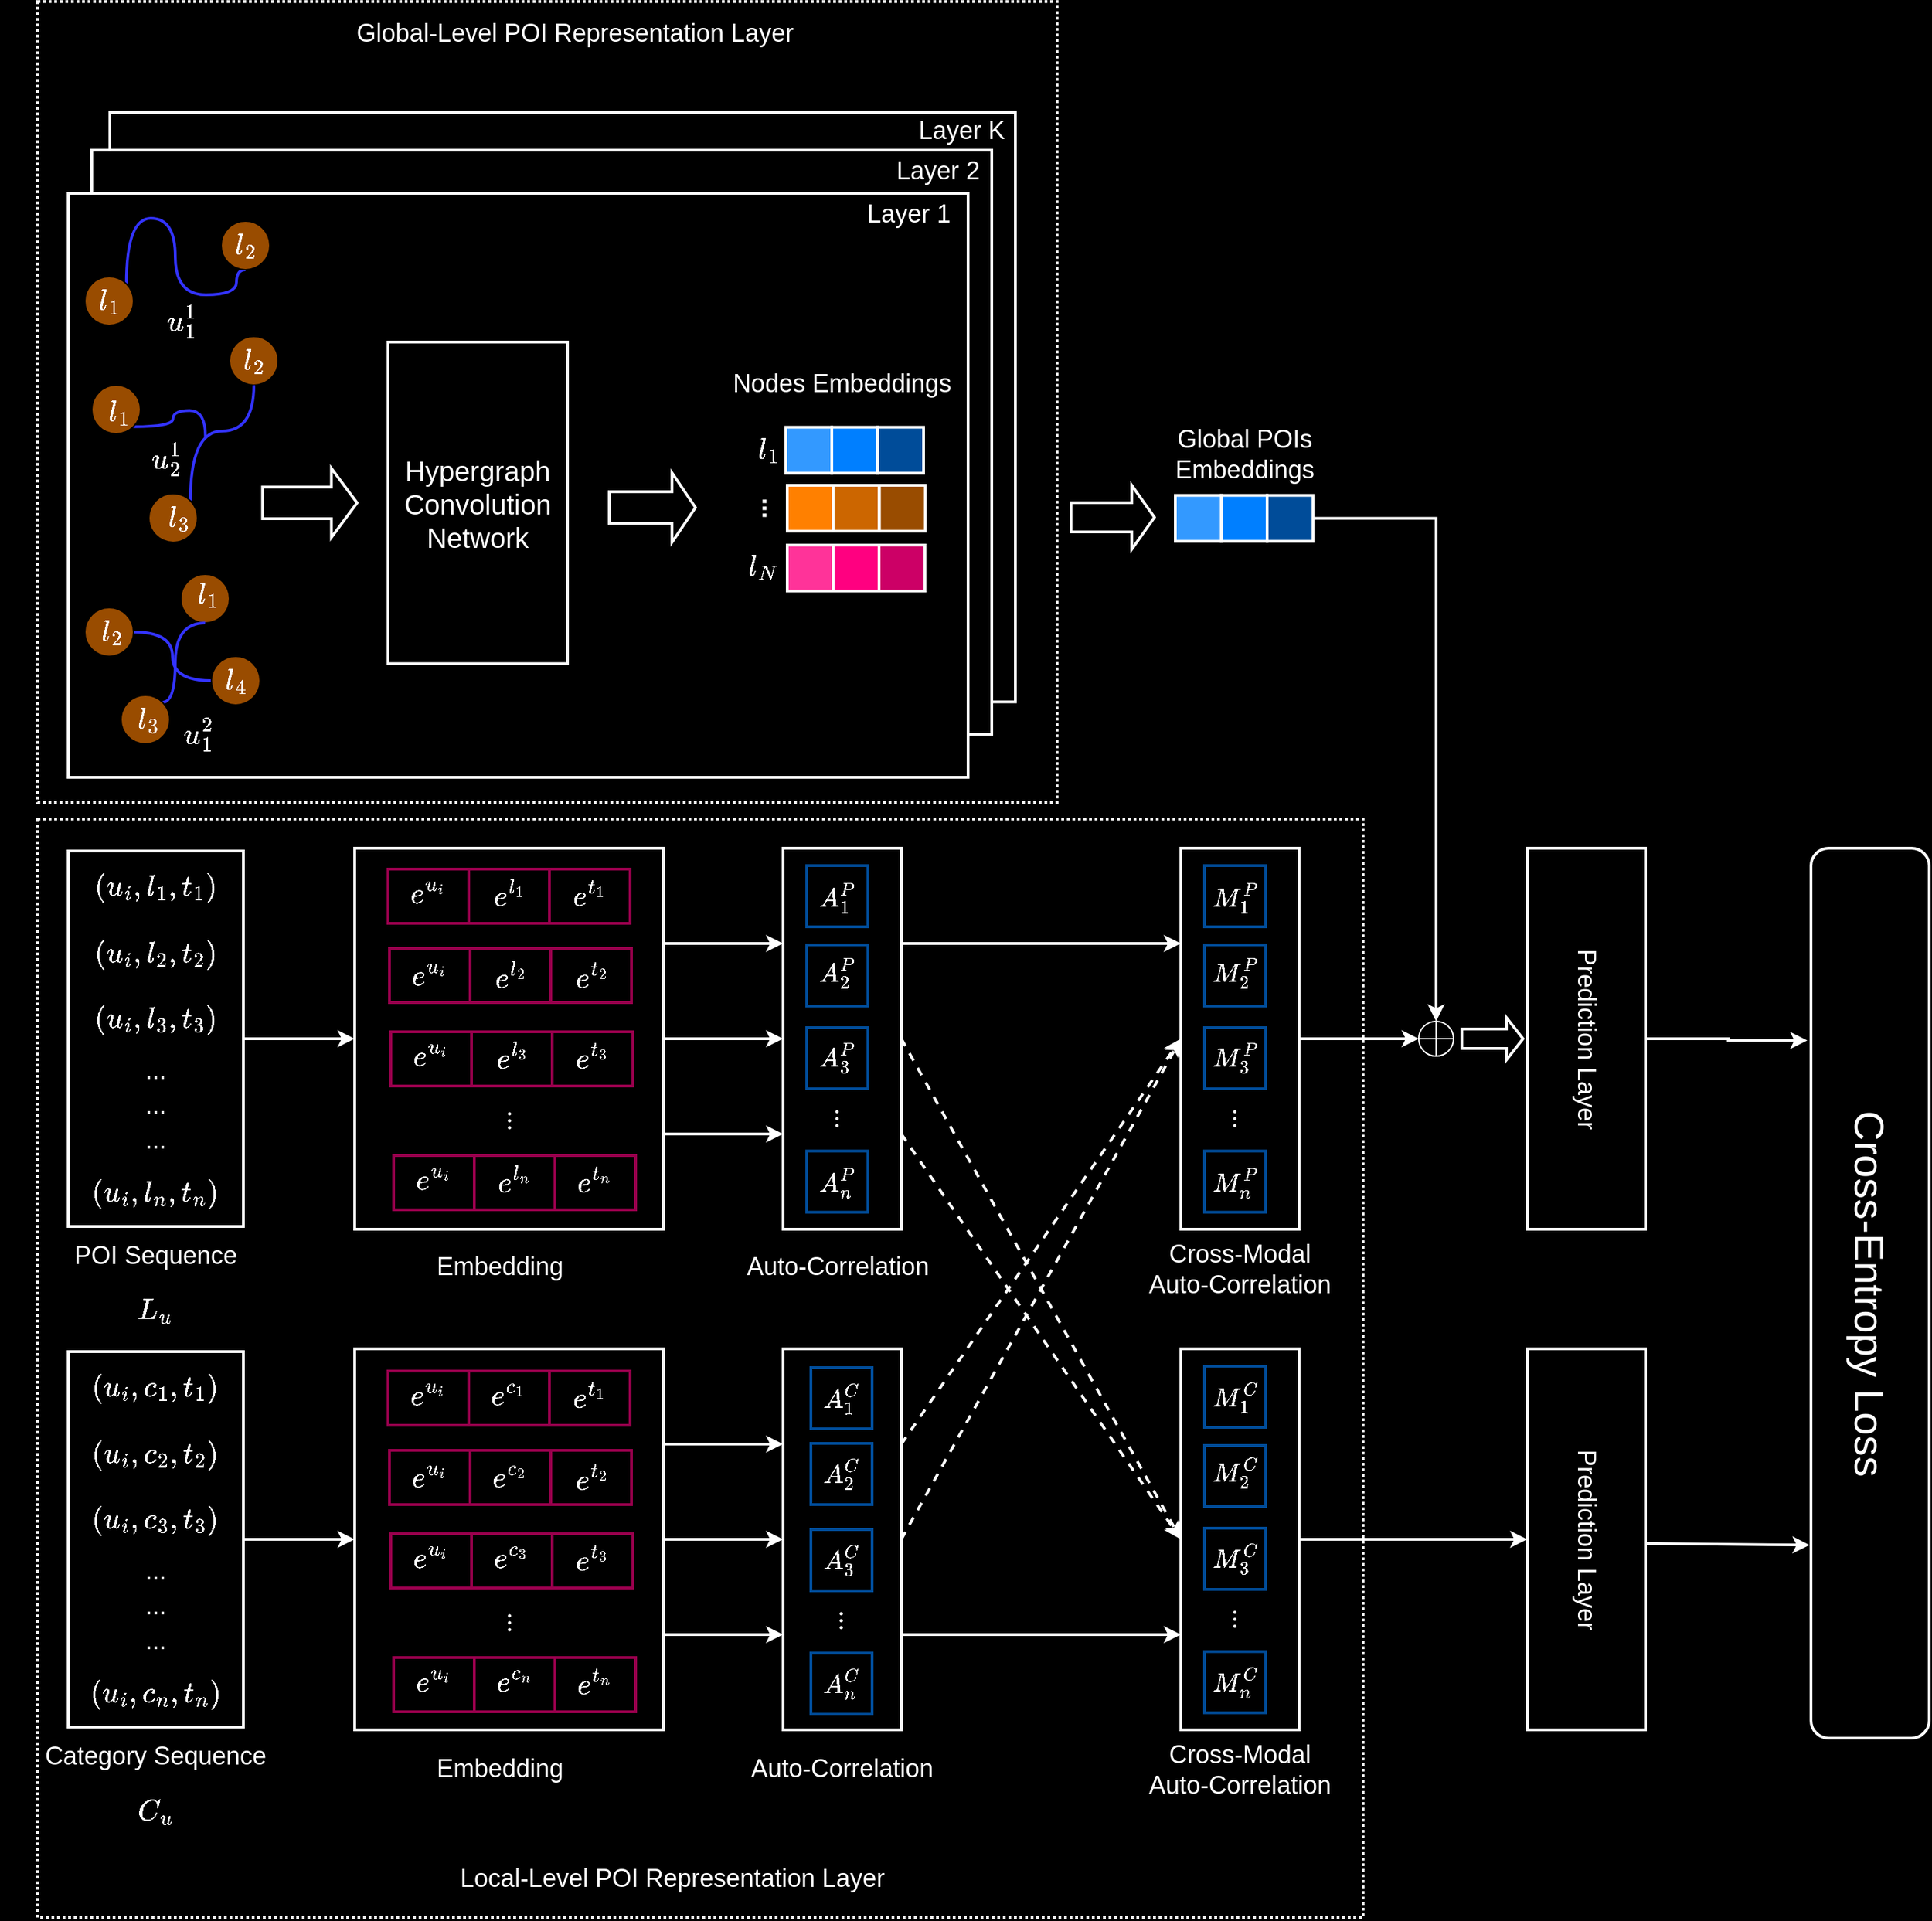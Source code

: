 <mxfile version="21.8.2" type="github">
  <diagram name="第 1 页" id="PNhr8kcbTlroX-baOO0i">
    <mxGraphModel dx="1832" dy="1467" grid="0" gridSize="10" guides="1" tooltips="1" connect="1" arrows="1" fold="1" page="1" pageScale="1" pageWidth="3300" pageHeight="4681" background="#000000" math="1" shadow="0">
      <root>
        <mxCell id="0" />
        <mxCell id="1" parent="0" />
        <mxCell id="PrBTOdZ4H55qHyfsa1yD-319" value="" style="rounded=0;whiteSpace=wrap;html=1;fillColor=none;strokeColor=#FFFFFF;strokeWidth=2;dashed=1;dashPattern=1 1;" parent="1" vertex="1">
          <mxGeometry x="49" y="152.13" width="733" height="575.87" as="geometry" />
        </mxCell>
        <mxCell id="PrBTOdZ4H55qHyfsa1yD-317" value="" style="rounded=0;whiteSpace=wrap;html=1;fillColor=none;strokeColor=#FFFFFF;strokeWidth=2;dashed=1;dashPattern=1 1;" parent="1" vertex="1">
          <mxGeometry x="49" y="740" width="953" height="790" as="geometry" />
        </mxCell>
        <mxCell id="PrBTOdZ4H55qHyfsa1yD-304" value="" style="rounded=0;whiteSpace=wrap;html=1;fillColor=#000000;strokeColor=#FFFFFF;strokeWidth=2;shape=table;startSize=0;container=1;collapsible=0;childLayout=tableLayout;fontSize=16;" parent="1" vertex="1">
          <mxGeometry x="101" y="232" width="651" height="423.75" as="geometry" />
        </mxCell>
        <mxCell id="PrBTOdZ4H55qHyfsa1yD-302" value="" style="rounded=0;whiteSpace=wrap;html=1;fillColor=#000000;strokeColor=#FFFFFF;strokeWidth=2;shape=table;startSize=0;container=1;collapsible=0;childLayout=tableLayout;fontSize=16;" parent="1" vertex="1">
          <mxGeometry x="88" y="259" width="647" height="420" as="geometry" />
        </mxCell>
        <mxCell id="PrBTOdZ4H55qHyfsa1yD-202" value="" style="rounded=0;whiteSpace=wrap;html=1;fillColor=#000000;strokeColor=#FFFFFF;strokeWidth=2;shape=table;startSize=0;container=1;collapsible=0;childLayout=tableLayout;fontSize=16;" parent="1" vertex="1">
          <mxGeometry x="71" y="290" width="647" height="420" as="geometry" />
        </mxCell>
        <mxCell id="PrBTOdZ4H55qHyfsa1yD-89" value="" style="shape=table;startSize=0;container=1;collapsible=0;childLayout=tableLayout;fontSize=16;fillColor=#000000;strokeColor=#99004D;strokeWidth=2;fontColor=#FFFFFF;" parent="1" vertex="1">
          <mxGeometry x="302" y="833" width="174" height="39" as="geometry" />
        </mxCell>
        <mxCell id="PrBTOdZ4H55qHyfsa1yD-90" value="" style="shape=tableRow;horizontal=0;startSize=0;swimlaneHead=0;swimlaneBody=0;strokeColor=inherit;top=0;left=0;bottom=0;right=0;collapsible=0;dropTarget=0;fillColor=none;points=[[0,0.5],[1,0.5]];portConstraint=eastwest;fontSize=16;fontColor=#FFFFFF;" parent="PrBTOdZ4H55qHyfsa1yD-89" vertex="1">
          <mxGeometry width="174" height="39" as="geometry" />
        </mxCell>
        <mxCell id="PrBTOdZ4H55qHyfsa1yD-91" value="" style="shape=partialRectangle;html=1;whiteSpace=wrap;connectable=0;strokeColor=inherit;overflow=hidden;fillColor=none;top=0;left=0;bottom=0;right=0;pointerEvents=1;fontSize=18;fontColor=#FFFFFF;verticalAlign=middle;horizontal=1;" parent="PrBTOdZ4H55qHyfsa1yD-90" vertex="1">
          <mxGeometry width="58" height="39" as="geometry">
            <mxRectangle width="58" height="39" as="alternateBounds" />
          </mxGeometry>
        </mxCell>
        <mxCell id="PrBTOdZ4H55qHyfsa1yD-92" value="" style="shape=partialRectangle;html=1;whiteSpace=wrap;connectable=0;strokeColor=inherit;overflow=hidden;fillColor=none;top=0;left=0;bottom=0;right=0;pointerEvents=1;fontSize=16;fontColor=#FFFFFF;" parent="PrBTOdZ4H55qHyfsa1yD-90" vertex="1">
          <mxGeometry x="58" width="58" height="39" as="geometry">
            <mxRectangle width="58" height="39" as="alternateBounds" />
          </mxGeometry>
        </mxCell>
        <mxCell id="PrBTOdZ4H55qHyfsa1yD-93" value="" style="shape=partialRectangle;html=1;whiteSpace=wrap;connectable=0;strokeColor=inherit;overflow=hidden;fillColor=none;top=0;left=0;bottom=0;right=0;pointerEvents=1;fontSize=16;fontColor=#FFFFFF;" parent="PrBTOdZ4H55qHyfsa1yD-90" vertex="1">
          <mxGeometry x="116" width="58" height="39" as="geometry">
            <mxRectangle width="58" height="39" as="alternateBounds" />
          </mxGeometry>
        </mxCell>
        <mxCell id="PrBTOdZ4H55qHyfsa1yD-137" style="edgeStyle=orthogonalEdgeStyle;rounded=0;orthogonalLoop=1;jettySize=auto;html=1;exitX=1;exitY=0.25;exitDx=0;exitDy=0;entryX=0;entryY=0.25;entryDx=0;entryDy=0;strokeColor=#FFFFFF;strokeWidth=2;" parent="1" source="PrBTOdZ4H55qHyfsa1yD-23" target="PrBTOdZ4H55qHyfsa1yD-135" edge="1">
          <mxGeometry relative="1" as="geometry" />
        </mxCell>
        <mxCell id="PrBTOdZ4H55qHyfsa1yD-138" style="edgeStyle=orthogonalEdgeStyle;rounded=0;orthogonalLoop=1;jettySize=auto;html=1;exitX=1;exitY=0.5;exitDx=0;exitDy=0;entryX=0;entryY=0.5;entryDx=0;entryDy=0;strokeColor=#FFFFFF;strokeWidth=2;" parent="1" source="PrBTOdZ4H55qHyfsa1yD-23" target="PrBTOdZ4H55qHyfsa1yD-135" edge="1">
          <mxGeometry relative="1" as="geometry" />
        </mxCell>
        <mxCell id="PrBTOdZ4H55qHyfsa1yD-139" style="edgeStyle=orthogonalEdgeStyle;rounded=0;orthogonalLoop=1;jettySize=auto;html=1;exitX=1;exitY=0.75;exitDx=0;exitDy=0;entryX=0;entryY=0.75;entryDx=0;entryDy=0;strokeColor=#FFFFFF;strokeWidth=2;" parent="1" source="PrBTOdZ4H55qHyfsa1yD-23" target="PrBTOdZ4H55qHyfsa1yD-135" edge="1">
          <mxGeometry relative="1" as="geometry" />
        </mxCell>
        <mxCell id="PrBTOdZ4H55qHyfsa1yD-23" value="" style="rounded=0;whiteSpace=wrap;html=1;labelBackgroundColor=none;fontColor=#FFFFFF;fillColor=none;strokeColor=#FFFFFF;strokeWidth=2;" parent="1" vertex="1">
          <mxGeometry x="277" y="761" width="222" height="274" as="geometry" />
        </mxCell>
        <mxCell id="PrBTOdZ4H55qHyfsa1yD-132" style="edgeStyle=orthogonalEdgeStyle;rounded=0;orthogonalLoop=1;jettySize=auto;html=1;exitX=1;exitY=0.5;exitDx=0;exitDy=0;entryX=0;entryY=0.5;entryDx=0;entryDy=0;strokeColor=#FFFFFF;strokeWidth=2;" parent="1" source="PrBTOdZ4H55qHyfsa1yD-1" target="PrBTOdZ4H55qHyfsa1yD-23" edge="1">
          <mxGeometry relative="1" as="geometry" />
        </mxCell>
        <mxCell id="PrBTOdZ4H55qHyfsa1yD-1" value="" style="rounded=0;whiteSpace=wrap;html=1;fillColor=none;fontColor=#ffffff;strokeColor=#FFFFFF;strokeWidth=2;fontSize=18;" parent="1" vertex="1">
          <mxGeometry x="71" y="763" width="126" height="270" as="geometry" />
        </mxCell>
        <mxCell id="PrBTOdZ4H55qHyfsa1yD-3" value="POI Sequence&lt;br style=&quot;font-size: 18px;&quot;&gt;$$L_u$$&amp;nbsp;" style="text;html=1;strokeColor=none;fillColor=none;align=center;verticalAlign=middle;whiteSpace=wrap;rounded=0;fontColor=#FFFFFF;fontSize=18;" parent="1" vertex="1">
          <mxGeometry x="22" y="1045" width="224" height="98" as="geometry" />
        </mxCell>
        <mxCell id="PrBTOdZ4H55qHyfsa1yD-6" value="$$(u_i, l_1, t_1)$$" style="text;html=1;strokeColor=none;fillColor=none;align=center;verticalAlign=middle;whiteSpace=wrap;rounded=0;fontColor=#FFFFFF;fontSize=18;" parent="1" vertex="1">
          <mxGeometry x="94" y="769" width="80" height="40" as="geometry" />
        </mxCell>
        <mxCell id="PrBTOdZ4H55qHyfsa1yD-7" value="$$(u_i, l_2, t_2)$$" style="text;html=1;strokeColor=none;fillColor=none;align=center;verticalAlign=middle;whiteSpace=wrap;rounded=0;fontColor=#FFFFFF;fontSize=18;" parent="1" vertex="1">
          <mxGeometry x="94" y="817" width="80" height="40" as="geometry" />
        </mxCell>
        <mxCell id="PrBTOdZ4H55qHyfsa1yD-8" value="$$(u_i, l_3, t_3)$$" style="text;html=1;strokeColor=none;fillColor=none;align=center;verticalAlign=middle;whiteSpace=wrap;rounded=0;fontColor=#FFFFFF;fontSize=18;" parent="1" vertex="1">
          <mxGeometry x="94" y="864" width="80" height="40" as="geometry" />
        </mxCell>
        <mxCell id="PrBTOdZ4H55qHyfsa1yD-9" value="$$(u_i, l_n, t_n)$$" style="text;html=1;strokeColor=none;fillColor=none;align=center;verticalAlign=middle;whiteSpace=wrap;rounded=0;fontColor=#FFFFFF;fontSize=18;" parent="1" vertex="1">
          <mxGeometry x="94" y="989" width="80" height="40" as="geometry" />
        </mxCell>
        <mxCell id="PrBTOdZ4H55qHyfsa1yD-10" value="&lt;font color=&quot;#ffffff&quot; style=&quot;font-size: 18px;&quot;&gt;...&lt;/font&gt;" style="text;html=1;strokeColor=none;fillColor=none;align=center;verticalAlign=middle;whiteSpace=wrap;rounded=0;fontSize=18;" parent="1" vertex="1">
          <mxGeometry x="104" y="931" width="60" height="30" as="geometry" />
        </mxCell>
        <mxCell id="PrBTOdZ4H55qHyfsa1yD-11" value="&lt;font color=&quot;#ffffff&quot; style=&quot;font-size: 18px;&quot;&gt;...&lt;/font&gt;" style="text;html=1;strokeColor=none;fillColor=none;align=center;verticalAlign=middle;whiteSpace=wrap;rounded=0;fontSize=18;" parent="1" vertex="1">
          <mxGeometry x="104" y="956" width="60" height="30" as="geometry" />
        </mxCell>
        <mxCell id="PrBTOdZ4H55qHyfsa1yD-12" value="&lt;font color=&quot;#ffffff&quot; style=&quot;font-size: 18px;&quot;&gt;...&lt;/font&gt;" style="text;html=1;strokeColor=none;fillColor=none;align=center;verticalAlign=middle;whiteSpace=wrap;rounded=0;fontSize=18;" parent="1" vertex="1">
          <mxGeometry x="104" y="906" width="60" height="30" as="geometry" />
        </mxCell>
        <mxCell id="PrBTOdZ4H55qHyfsa1yD-133" style="edgeStyle=orthogonalEdgeStyle;rounded=0;orthogonalLoop=1;jettySize=auto;html=1;exitX=1;exitY=0.5;exitDx=0;exitDy=0;entryX=0;entryY=0.5;entryDx=0;entryDy=0;strokeColor=#FFFFFF;strokeWidth=2;" parent="1" source="PrBTOdZ4H55qHyfsa1yD-13" target="PrBTOdZ4H55qHyfsa1yD-102" edge="1">
          <mxGeometry relative="1" as="geometry" />
        </mxCell>
        <mxCell id="PrBTOdZ4H55qHyfsa1yD-13" value="" style="rounded=0;whiteSpace=wrap;html=1;fillColor=none;fontColor=#ffffff;strokeColor=#FFFFFF;strokeWidth=2;fontSize=18;" parent="1" vertex="1">
          <mxGeometry x="71" y="1123" width="126" height="270" as="geometry" />
        </mxCell>
        <mxCell id="PrBTOdZ4H55qHyfsa1yD-16" value="$$(u_i, c_1, t_1)$$" style="text;html=1;strokeColor=none;fillColor=none;align=center;verticalAlign=middle;whiteSpace=wrap;rounded=0;fontColor=#FFFFFF;fontSize=18;" parent="1" vertex="1">
          <mxGeometry x="94" y="1129" width="80" height="40" as="geometry" />
        </mxCell>
        <mxCell id="PrBTOdZ4H55qHyfsa1yD-17" value="$$(u_i, c_2, t_2)$$" style="text;html=1;strokeColor=none;fillColor=none;align=center;verticalAlign=middle;whiteSpace=wrap;rounded=0;fontColor=#FFFFFF;fontSize=18;" parent="1" vertex="1">
          <mxGeometry x="94" y="1177" width="80" height="40" as="geometry" />
        </mxCell>
        <mxCell id="PrBTOdZ4H55qHyfsa1yD-18" value="$$(u_i, c_3, t_3)$$" style="text;html=1;strokeColor=none;fillColor=none;align=center;verticalAlign=middle;whiteSpace=wrap;rounded=0;fontColor=#FFFFFF;fontSize=18;" parent="1" vertex="1">
          <mxGeometry x="94" y="1224" width="80" height="40" as="geometry" />
        </mxCell>
        <mxCell id="PrBTOdZ4H55qHyfsa1yD-19" value="$$(u_i, c_n, t_n)$$" style="text;html=1;strokeColor=none;fillColor=none;align=center;verticalAlign=middle;whiteSpace=wrap;rounded=0;fontColor=#FFFFFF;fontSize=18;" parent="1" vertex="1">
          <mxGeometry x="94" y="1349" width="80" height="40" as="geometry" />
        </mxCell>
        <mxCell id="PrBTOdZ4H55qHyfsa1yD-20" value="&lt;font color=&quot;#ffffff&quot; style=&quot;font-size: 18px;&quot;&gt;...&lt;/font&gt;" style="text;html=1;strokeColor=none;fillColor=none;align=center;verticalAlign=middle;whiteSpace=wrap;rounded=0;fontSize=18;" parent="1" vertex="1">
          <mxGeometry x="104" y="1291" width="60" height="30" as="geometry" />
        </mxCell>
        <mxCell id="PrBTOdZ4H55qHyfsa1yD-21" value="&lt;font color=&quot;#ffffff&quot; style=&quot;font-size: 18px;&quot;&gt;...&lt;/font&gt;" style="text;html=1;strokeColor=none;fillColor=none;align=center;verticalAlign=middle;whiteSpace=wrap;rounded=0;fontSize=18;" parent="1" vertex="1">
          <mxGeometry x="104" y="1316" width="60" height="30" as="geometry" />
        </mxCell>
        <mxCell id="PrBTOdZ4H55qHyfsa1yD-22" value="&lt;font color=&quot;#ffffff&quot; style=&quot;font-size: 18px;&quot;&gt;...&lt;/font&gt;" style="text;html=1;strokeColor=none;fillColor=none;align=center;verticalAlign=middle;whiteSpace=wrap;rounded=0;fontSize=18;" parent="1" vertex="1">
          <mxGeometry x="104" y="1266" width="60" height="30" as="geometry" />
        </mxCell>
        <mxCell id="PrBTOdZ4H55qHyfsa1yD-37" value="" style="shape=table;startSize=0;container=1;collapsible=0;childLayout=tableLayout;fontSize=16;fillColor=#000000;strokeColor=#99004D;strokeWidth=2;fontColor=#FFFFFF;" parent="1" vertex="1">
          <mxGeometry x="301" y="776" width="174" height="39" as="geometry" />
        </mxCell>
        <mxCell id="PrBTOdZ4H55qHyfsa1yD-38" value="" style="shape=tableRow;horizontal=0;startSize=0;swimlaneHead=0;swimlaneBody=0;strokeColor=inherit;top=0;left=0;bottom=0;right=0;collapsible=0;dropTarget=0;fillColor=none;points=[[0,0.5],[1,0.5]];portConstraint=eastwest;fontSize=16;fontColor=#FFFFFF;" parent="PrBTOdZ4H55qHyfsa1yD-37" vertex="1">
          <mxGeometry width="174" height="39" as="geometry" />
        </mxCell>
        <mxCell id="PrBTOdZ4H55qHyfsa1yD-39" value="" style="shape=partialRectangle;html=1;whiteSpace=wrap;connectable=0;strokeColor=inherit;overflow=hidden;fillColor=none;top=0;left=0;bottom=0;right=0;pointerEvents=1;fontSize=18;fontColor=#FFFFFF;verticalAlign=middle;horizontal=1;" parent="PrBTOdZ4H55qHyfsa1yD-38" vertex="1">
          <mxGeometry width="58" height="39" as="geometry">
            <mxRectangle width="58" height="39" as="alternateBounds" />
          </mxGeometry>
        </mxCell>
        <mxCell id="PrBTOdZ4H55qHyfsa1yD-40" value="" style="shape=partialRectangle;html=1;whiteSpace=wrap;connectable=0;strokeColor=inherit;overflow=hidden;fillColor=none;top=0;left=0;bottom=0;right=0;pointerEvents=1;fontSize=16;fontColor=#FFFFFF;" parent="PrBTOdZ4H55qHyfsa1yD-38" vertex="1">
          <mxGeometry x="58" width="58" height="39" as="geometry">
            <mxRectangle width="58" height="39" as="alternateBounds" />
          </mxGeometry>
        </mxCell>
        <mxCell id="PrBTOdZ4H55qHyfsa1yD-41" value="" style="shape=partialRectangle;html=1;whiteSpace=wrap;connectable=0;strokeColor=inherit;overflow=hidden;fillColor=none;top=0;left=0;bottom=0;right=0;pointerEvents=1;fontSize=16;fontColor=#FFFFFF;" parent="PrBTOdZ4H55qHyfsa1yD-38" vertex="1">
          <mxGeometry x="116" width="58" height="39" as="geometry">
            <mxRectangle width="58" height="39" as="alternateBounds" />
          </mxGeometry>
        </mxCell>
        <mxCell id="PrBTOdZ4H55qHyfsa1yD-59" value="$$e^{u_i}$$" style="text;html=1;strokeColor=none;fillColor=none;align=center;verticalAlign=middle;whiteSpace=wrap;rounded=0;fontColor=#FFFFFF;fontSize=18;" parent="1" vertex="1">
          <mxGeometry x="301" y="775.5" width="58" height="38.5" as="geometry" />
        </mxCell>
        <mxCell id="PrBTOdZ4H55qHyfsa1yD-60" value="$$e^{l_1}$$" style="text;html=1;strokeColor=none;fillColor=none;align=center;verticalAlign=middle;whiteSpace=wrap;rounded=0;fontColor=#FFFFFF;fontSize=18;" parent="1" vertex="1">
          <mxGeometry x="359" y="775.5" width="58" height="38.5" as="geometry" />
        </mxCell>
        <mxCell id="PrBTOdZ4H55qHyfsa1yD-61" value="$$e^{t_1}$$" style="text;html=1;strokeColor=none;fillColor=none;align=center;verticalAlign=middle;whiteSpace=wrap;rounded=0;fontColor=#FFFFFF;fontSize=18;" parent="1" vertex="1">
          <mxGeometry x="417" y="775.5" width="58" height="38.5" as="geometry" />
        </mxCell>
        <mxCell id="PrBTOdZ4H55qHyfsa1yD-67" value="$$e^{u_i}$$" style="text;html=1;strokeColor=none;fillColor=none;align=center;verticalAlign=middle;whiteSpace=wrap;rounded=0;fontColor=#FFFFFF;fontSize=18;" parent="1" vertex="1">
          <mxGeometry x="302" y="834.5" width="58" height="38.5" as="geometry" />
        </mxCell>
        <mxCell id="PrBTOdZ4H55qHyfsa1yD-68" value="$$e^{l_2}$$" style="text;html=1;strokeColor=none;fillColor=none;align=center;verticalAlign=middle;whiteSpace=wrap;rounded=0;fontColor=#FFFFFF;fontSize=18;" parent="1" vertex="1">
          <mxGeometry x="360" y="834.5" width="58" height="38.5" as="geometry" />
        </mxCell>
        <mxCell id="PrBTOdZ4H55qHyfsa1yD-69" value="$$e^{t_2}$$" style="text;html=1;strokeColor=none;fillColor=none;align=center;verticalAlign=middle;whiteSpace=wrap;rounded=0;fontColor=#FFFFFF;fontSize=18;" parent="1" vertex="1">
          <mxGeometry x="419" y="834.5" width="58" height="38.5" as="geometry" />
        </mxCell>
        <mxCell id="PrBTOdZ4H55qHyfsa1yD-70" value="" style="shape=table;startSize=0;container=1;collapsible=0;childLayout=tableLayout;fontSize=16;fillColor=#000000;strokeColor=#99004D;strokeWidth=2;fontColor=#FFFFFF;" parent="1" vertex="1">
          <mxGeometry x="303" y="893" width="174" height="39" as="geometry" />
        </mxCell>
        <mxCell id="PrBTOdZ4H55qHyfsa1yD-71" value="" style="shape=tableRow;horizontal=0;startSize=0;swimlaneHead=0;swimlaneBody=0;strokeColor=inherit;top=0;left=0;bottom=0;right=0;collapsible=0;dropTarget=0;fillColor=none;points=[[0,0.5],[1,0.5]];portConstraint=eastwest;fontSize=16;fontColor=#FFFFFF;" parent="PrBTOdZ4H55qHyfsa1yD-70" vertex="1">
          <mxGeometry width="174" height="39" as="geometry" />
        </mxCell>
        <mxCell id="PrBTOdZ4H55qHyfsa1yD-72" value="" style="shape=partialRectangle;html=1;whiteSpace=wrap;connectable=0;strokeColor=inherit;overflow=hidden;fillColor=none;top=0;left=0;bottom=0;right=0;pointerEvents=1;fontSize=18;fontColor=#FFFFFF;verticalAlign=middle;horizontal=1;" parent="PrBTOdZ4H55qHyfsa1yD-71" vertex="1">
          <mxGeometry width="58" height="39" as="geometry">
            <mxRectangle width="58" height="39" as="alternateBounds" />
          </mxGeometry>
        </mxCell>
        <mxCell id="PrBTOdZ4H55qHyfsa1yD-73" value="" style="shape=partialRectangle;html=1;whiteSpace=wrap;connectable=0;strokeColor=inherit;overflow=hidden;fillColor=none;top=0;left=0;bottom=0;right=0;pointerEvents=1;fontSize=16;fontColor=#FFFFFF;" parent="PrBTOdZ4H55qHyfsa1yD-71" vertex="1">
          <mxGeometry x="58" width="58" height="39" as="geometry">
            <mxRectangle width="58" height="39" as="alternateBounds" />
          </mxGeometry>
        </mxCell>
        <mxCell id="PrBTOdZ4H55qHyfsa1yD-74" value="" style="shape=partialRectangle;html=1;whiteSpace=wrap;connectable=0;strokeColor=inherit;overflow=hidden;fillColor=none;top=0;left=0;bottom=0;right=0;pointerEvents=1;fontSize=16;fontColor=#FFFFFF;" parent="PrBTOdZ4H55qHyfsa1yD-71" vertex="1">
          <mxGeometry x="116" width="58" height="39" as="geometry">
            <mxRectangle width="58" height="39" as="alternateBounds" />
          </mxGeometry>
        </mxCell>
        <mxCell id="PrBTOdZ4H55qHyfsa1yD-75" value="$$e^{u_i}$$" style="text;html=1;strokeColor=none;fillColor=none;align=center;verticalAlign=middle;whiteSpace=wrap;rounded=0;fontColor=#FFFFFF;fontSize=18;" parent="1" vertex="1">
          <mxGeometry x="303" y="892.5" width="58" height="38.5" as="geometry" />
        </mxCell>
        <mxCell id="PrBTOdZ4H55qHyfsa1yD-76" value="$$e^{l_3}$$" style="text;html=1;strokeColor=none;fillColor=none;align=center;verticalAlign=middle;whiteSpace=wrap;rounded=0;fontColor=#FFFFFF;fontSize=18;" parent="1" vertex="1">
          <mxGeometry x="361" y="892.5" width="58" height="38.5" as="geometry" />
        </mxCell>
        <mxCell id="PrBTOdZ4H55qHyfsa1yD-77" value="$$e^{t_3}$$" style="text;html=1;strokeColor=none;fillColor=none;align=center;verticalAlign=middle;whiteSpace=wrap;rounded=0;fontColor=#FFFFFF;fontSize=18;" parent="1" vertex="1">
          <mxGeometry x="419" y="892.5" width="58" height="38.5" as="geometry" />
        </mxCell>
        <mxCell id="PrBTOdZ4H55qHyfsa1yD-78" value="" style="shape=table;startSize=0;container=1;collapsible=0;childLayout=tableLayout;fontSize=16;fillColor=#000000;strokeColor=#99004D;strokeWidth=2;fontColor=#FFFFFF;" parent="1" vertex="1">
          <mxGeometry x="305" y="982" width="174" height="39" as="geometry" />
        </mxCell>
        <mxCell id="PrBTOdZ4H55qHyfsa1yD-79" value="" style="shape=tableRow;horizontal=0;startSize=0;swimlaneHead=0;swimlaneBody=0;strokeColor=inherit;top=0;left=0;bottom=0;right=0;collapsible=0;dropTarget=0;fillColor=none;points=[[0,0.5],[1,0.5]];portConstraint=eastwest;fontSize=16;fontColor=#FFFFFF;" parent="PrBTOdZ4H55qHyfsa1yD-78" vertex="1">
          <mxGeometry width="174" height="39" as="geometry" />
        </mxCell>
        <mxCell id="PrBTOdZ4H55qHyfsa1yD-80" value="" style="shape=partialRectangle;html=1;whiteSpace=wrap;connectable=0;strokeColor=inherit;overflow=hidden;fillColor=none;top=0;left=0;bottom=0;right=0;pointerEvents=1;fontSize=18;fontColor=#FFFFFF;verticalAlign=middle;horizontal=1;" parent="PrBTOdZ4H55qHyfsa1yD-79" vertex="1">
          <mxGeometry width="58" height="39" as="geometry">
            <mxRectangle width="58" height="39" as="alternateBounds" />
          </mxGeometry>
        </mxCell>
        <mxCell id="PrBTOdZ4H55qHyfsa1yD-81" value="" style="shape=partialRectangle;html=1;whiteSpace=wrap;connectable=0;strokeColor=inherit;overflow=hidden;fillColor=none;top=0;left=0;bottom=0;right=0;pointerEvents=1;fontSize=16;fontColor=#FFFFFF;" parent="PrBTOdZ4H55qHyfsa1yD-79" vertex="1">
          <mxGeometry x="58" width="58" height="39" as="geometry">
            <mxRectangle width="58" height="39" as="alternateBounds" />
          </mxGeometry>
        </mxCell>
        <mxCell id="PrBTOdZ4H55qHyfsa1yD-82" value="" style="shape=partialRectangle;html=1;whiteSpace=wrap;connectable=0;strokeColor=inherit;overflow=hidden;fillColor=none;top=0;left=0;bottom=0;right=0;pointerEvents=1;fontSize=16;fontColor=#FFFFFF;" parent="PrBTOdZ4H55qHyfsa1yD-79" vertex="1">
          <mxGeometry x="116" width="58" height="39" as="geometry">
            <mxRectangle width="58" height="39" as="alternateBounds" />
          </mxGeometry>
        </mxCell>
        <mxCell id="PrBTOdZ4H55qHyfsa1yD-83" value="$$e^{u_i}$$" style="text;html=1;strokeColor=none;fillColor=none;align=center;verticalAlign=middle;whiteSpace=wrap;rounded=0;fontColor=#FFFFFF;fontSize=18;" parent="1" vertex="1">
          <mxGeometry x="305" y="981.5" width="58" height="38.5" as="geometry" />
        </mxCell>
        <mxCell id="PrBTOdZ4H55qHyfsa1yD-84" value="$$e^{l_n}$$" style="text;html=1;strokeColor=none;fillColor=none;align=center;verticalAlign=middle;whiteSpace=wrap;rounded=0;fontColor=#FFFFFF;fontSize=18;" parent="1" vertex="1">
          <mxGeometry x="363" y="981.5" width="58" height="38.5" as="geometry" />
        </mxCell>
        <mxCell id="PrBTOdZ4H55qHyfsa1yD-85" value="$$e^{t_n}$$" style="text;html=1;strokeColor=none;fillColor=none;align=center;verticalAlign=middle;whiteSpace=wrap;rounded=0;fontColor=#FFFFFF;fontSize=18;" parent="1" vertex="1">
          <mxGeometry x="421" y="981.5" width="58" height="38.5" as="geometry" />
        </mxCell>
        <mxCell id="PrBTOdZ4H55qHyfsa1yD-88" value="..." style="text;html=1;strokeColor=none;fillColor=none;align=center;verticalAlign=middle;whiteSpace=wrap;rounded=0;fontColor=#FFFFFF;fontSize=20;horizontal=0;fontFamily=Times New Roman;" parent="1" vertex="1">
          <mxGeometry x="361" y="932" width="40" height="51" as="geometry" />
        </mxCell>
        <mxCell id="PrBTOdZ4H55qHyfsa1yD-96" value="Embedding" style="text;html=1;strokeColor=none;fillColor=none;align=center;verticalAlign=middle;whiteSpace=wrap;rounded=0;fontColor=#FFFFFF;fontSize=18;" parent="1" vertex="1">
          <mxGeometry x="320.5" y="1043" width="121" height="37" as="geometry" />
        </mxCell>
        <mxCell id="PrBTOdZ4H55qHyfsa1yD-97" value="" style="shape=table;startSize=0;container=1;collapsible=0;childLayout=tableLayout;fontSize=16;fillColor=#000000;strokeColor=#99004D;strokeWidth=2;fontColor=#FFFFFF;" parent="1" vertex="1">
          <mxGeometry x="302" y="1194" width="174" height="39" as="geometry" />
        </mxCell>
        <mxCell id="PrBTOdZ4H55qHyfsa1yD-98" value="" style="shape=tableRow;horizontal=0;startSize=0;swimlaneHead=0;swimlaneBody=0;strokeColor=inherit;top=0;left=0;bottom=0;right=0;collapsible=0;dropTarget=0;fillColor=none;points=[[0,0.5],[1,0.5]];portConstraint=eastwest;fontSize=16;fontColor=#FFFFFF;" parent="PrBTOdZ4H55qHyfsa1yD-97" vertex="1">
          <mxGeometry width="174" height="39" as="geometry" />
        </mxCell>
        <mxCell id="PrBTOdZ4H55qHyfsa1yD-99" value="" style="shape=partialRectangle;html=1;whiteSpace=wrap;connectable=0;strokeColor=inherit;overflow=hidden;fillColor=none;top=0;left=0;bottom=0;right=0;pointerEvents=1;fontSize=18;fontColor=#FFFFFF;verticalAlign=middle;horizontal=1;" parent="PrBTOdZ4H55qHyfsa1yD-98" vertex="1">
          <mxGeometry width="58" height="39" as="geometry">
            <mxRectangle width="58" height="39" as="alternateBounds" />
          </mxGeometry>
        </mxCell>
        <mxCell id="PrBTOdZ4H55qHyfsa1yD-100" value="" style="shape=partialRectangle;html=1;whiteSpace=wrap;connectable=0;strokeColor=inherit;overflow=hidden;fillColor=none;top=0;left=0;bottom=0;right=0;pointerEvents=1;fontSize=16;fontColor=#FFFFFF;" parent="PrBTOdZ4H55qHyfsa1yD-98" vertex="1">
          <mxGeometry x="58" width="58" height="39" as="geometry">
            <mxRectangle width="58" height="39" as="alternateBounds" />
          </mxGeometry>
        </mxCell>
        <mxCell id="PrBTOdZ4H55qHyfsa1yD-101" value="" style="shape=partialRectangle;html=1;whiteSpace=wrap;connectable=0;strokeColor=inherit;overflow=hidden;fillColor=none;top=0;left=0;bottom=0;right=0;pointerEvents=1;fontSize=16;fontColor=#FFFFFF;" parent="PrBTOdZ4H55qHyfsa1yD-98" vertex="1">
          <mxGeometry x="116" width="58" height="39" as="geometry">
            <mxRectangle width="58" height="39" as="alternateBounds" />
          </mxGeometry>
        </mxCell>
        <mxCell id="PrBTOdZ4H55qHyfsa1yD-140" style="edgeStyle=orthogonalEdgeStyle;rounded=0;orthogonalLoop=1;jettySize=auto;html=1;exitX=1;exitY=0.25;exitDx=0;exitDy=0;entryX=0;entryY=0.25;entryDx=0;entryDy=0;strokeColor=#FFFFFF;strokeWidth=2;" parent="1" source="PrBTOdZ4H55qHyfsa1yD-102" target="PrBTOdZ4H55qHyfsa1yD-136" edge="1">
          <mxGeometry relative="1" as="geometry" />
        </mxCell>
        <mxCell id="PrBTOdZ4H55qHyfsa1yD-141" style="edgeStyle=orthogonalEdgeStyle;rounded=0;orthogonalLoop=1;jettySize=auto;html=1;exitX=1;exitY=0.5;exitDx=0;exitDy=0;entryX=0;entryY=0.5;entryDx=0;entryDy=0;strokeColor=#FFFFFF;strokeWidth=2;" parent="1" source="PrBTOdZ4H55qHyfsa1yD-102" target="PrBTOdZ4H55qHyfsa1yD-136" edge="1">
          <mxGeometry relative="1" as="geometry" />
        </mxCell>
        <mxCell id="PrBTOdZ4H55qHyfsa1yD-143" style="edgeStyle=orthogonalEdgeStyle;rounded=0;orthogonalLoop=1;jettySize=auto;html=1;exitX=1;exitY=0.75;exitDx=0;exitDy=0;entryX=0;entryY=0.75;entryDx=0;entryDy=0;strokeColor=#FFFFFF;strokeWidth=2;" parent="1" source="PrBTOdZ4H55qHyfsa1yD-102" target="PrBTOdZ4H55qHyfsa1yD-136" edge="1">
          <mxGeometry relative="1" as="geometry" />
        </mxCell>
        <mxCell id="PrBTOdZ4H55qHyfsa1yD-102" value="" style="rounded=0;whiteSpace=wrap;html=1;labelBackgroundColor=none;fontColor=#FFFFFF;fillColor=none;strokeColor=#FFFFFF;strokeWidth=2;" parent="1" vertex="1">
          <mxGeometry x="277" y="1121" width="222" height="274" as="geometry" />
        </mxCell>
        <mxCell id="PrBTOdZ4H55qHyfsa1yD-103" value="" style="shape=table;startSize=0;container=1;collapsible=0;childLayout=tableLayout;fontSize=16;fillColor=#000000;strokeColor=#99004D;strokeWidth=2;fontColor=#FFFFFF;" parent="1" vertex="1">
          <mxGeometry x="301" y="1137" width="174" height="39" as="geometry" />
        </mxCell>
        <mxCell id="PrBTOdZ4H55qHyfsa1yD-104" value="" style="shape=tableRow;horizontal=0;startSize=0;swimlaneHead=0;swimlaneBody=0;strokeColor=inherit;top=0;left=0;bottom=0;right=0;collapsible=0;dropTarget=0;fillColor=none;points=[[0,0.5],[1,0.5]];portConstraint=eastwest;fontSize=16;fontColor=#FFFFFF;" parent="PrBTOdZ4H55qHyfsa1yD-103" vertex="1">
          <mxGeometry width="174" height="39" as="geometry" />
        </mxCell>
        <mxCell id="PrBTOdZ4H55qHyfsa1yD-105" value="" style="shape=partialRectangle;html=1;whiteSpace=wrap;connectable=0;strokeColor=inherit;overflow=hidden;fillColor=none;top=0;left=0;bottom=0;right=0;pointerEvents=1;fontSize=18;fontColor=#FFFFFF;verticalAlign=middle;horizontal=1;" parent="PrBTOdZ4H55qHyfsa1yD-104" vertex="1">
          <mxGeometry width="58" height="39" as="geometry">
            <mxRectangle width="58" height="39" as="alternateBounds" />
          </mxGeometry>
        </mxCell>
        <mxCell id="PrBTOdZ4H55qHyfsa1yD-106" value="" style="shape=partialRectangle;html=1;whiteSpace=wrap;connectable=0;strokeColor=inherit;overflow=hidden;fillColor=none;top=0;left=0;bottom=0;right=0;pointerEvents=1;fontSize=16;fontColor=#FFFFFF;" parent="PrBTOdZ4H55qHyfsa1yD-104" vertex="1">
          <mxGeometry x="58" width="58" height="39" as="geometry">
            <mxRectangle width="58" height="39" as="alternateBounds" />
          </mxGeometry>
        </mxCell>
        <mxCell id="PrBTOdZ4H55qHyfsa1yD-107" value="" style="shape=partialRectangle;html=1;whiteSpace=wrap;connectable=0;strokeColor=inherit;overflow=hidden;fillColor=none;top=0;left=0;bottom=0;right=0;pointerEvents=1;fontSize=16;fontColor=#FFFFFF;" parent="PrBTOdZ4H55qHyfsa1yD-104" vertex="1">
          <mxGeometry x="116" width="58" height="39" as="geometry">
            <mxRectangle width="58" height="39" as="alternateBounds" />
          </mxGeometry>
        </mxCell>
        <mxCell id="PrBTOdZ4H55qHyfsa1yD-108" value="$$e^{u_i}$$" style="text;html=1;strokeColor=none;fillColor=none;align=center;verticalAlign=middle;whiteSpace=wrap;rounded=0;fontColor=#FFFFFF;fontSize=18;" parent="1" vertex="1">
          <mxGeometry x="301" y="1136.5" width="58" height="38.5" as="geometry" />
        </mxCell>
        <mxCell id="PrBTOdZ4H55qHyfsa1yD-109" value="$$e^{c_1}$$" style="text;html=1;strokeColor=none;fillColor=none;align=center;verticalAlign=middle;whiteSpace=wrap;rounded=0;fontColor=#FFFFFF;fontSize=18;" parent="1" vertex="1">
          <mxGeometry x="359" y="1136.5" width="58" height="38.5" as="geometry" />
        </mxCell>
        <mxCell id="PrBTOdZ4H55qHyfsa1yD-110" value="$$e^{t_1}$$" style="text;html=1;strokeColor=none;fillColor=none;align=center;verticalAlign=middle;whiteSpace=wrap;rounded=0;fontColor=#FFFFFF;fontSize=18;" parent="1" vertex="1">
          <mxGeometry x="417" y="1136.5" width="58" height="38.5" as="geometry" />
        </mxCell>
        <mxCell id="PrBTOdZ4H55qHyfsa1yD-111" value="$$e^{u_i}$$" style="text;html=1;strokeColor=none;fillColor=none;align=center;verticalAlign=middle;whiteSpace=wrap;rounded=0;fontColor=#FFFFFF;fontSize=18;" parent="1" vertex="1">
          <mxGeometry x="302" y="1195.5" width="58" height="38.5" as="geometry" />
        </mxCell>
        <mxCell id="PrBTOdZ4H55qHyfsa1yD-112" value="$$e^{c_2}$$" style="text;html=1;strokeColor=none;fillColor=none;align=center;verticalAlign=middle;whiteSpace=wrap;rounded=0;fontColor=#FFFFFF;fontSize=18;" parent="1" vertex="1">
          <mxGeometry x="360" y="1195.5" width="58" height="38.5" as="geometry" />
        </mxCell>
        <mxCell id="PrBTOdZ4H55qHyfsa1yD-113" value="$$e^{t_2}$$" style="text;html=1;strokeColor=none;fillColor=none;align=center;verticalAlign=middle;whiteSpace=wrap;rounded=0;fontColor=#FFFFFF;fontSize=18;" parent="1" vertex="1">
          <mxGeometry x="419" y="1195.5" width="58" height="38.5" as="geometry" />
        </mxCell>
        <mxCell id="PrBTOdZ4H55qHyfsa1yD-114" value="" style="shape=table;startSize=0;container=1;collapsible=0;childLayout=tableLayout;fontSize=16;fillColor=#000000;strokeColor=#99004D;strokeWidth=2;fontColor=#FFFFFF;" parent="1" vertex="1">
          <mxGeometry x="303" y="1254" width="174" height="39" as="geometry" />
        </mxCell>
        <mxCell id="PrBTOdZ4H55qHyfsa1yD-115" value="" style="shape=tableRow;horizontal=0;startSize=0;swimlaneHead=0;swimlaneBody=0;strokeColor=inherit;top=0;left=0;bottom=0;right=0;collapsible=0;dropTarget=0;fillColor=none;points=[[0,0.5],[1,0.5]];portConstraint=eastwest;fontSize=16;fontColor=#FFFFFF;" parent="PrBTOdZ4H55qHyfsa1yD-114" vertex="1">
          <mxGeometry width="174" height="39" as="geometry" />
        </mxCell>
        <mxCell id="PrBTOdZ4H55qHyfsa1yD-116" value="" style="shape=partialRectangle;html=1;whiteSpace=wrap;connectable=0;strokeColor=inherit;overflow=hidden;fillColor=none;top=0;left=0;bottom=0;right=0;pointerEvents=1;fontSize=18;fontColor=#FFFFFF;verticalAlign=middle;horizontal=1;" parent="PrBTOdZ4H55qHyfsa1yD-115" vertex="1">
          <mxGeometry width="58" height="39" as="geometry">
            <mxRectangle width="58" height="39" as="alternateBounds" />
          </mxGeometry>
        </mxCell>
        <mxCell id="PrBTOdZ4H55qHyfsa1yD-117" value="" style="shape=partialRectangle;html=1;whiteSpace=wrap;connectable=0;strokeColor=inherit;overflow=hidden;fillColor=none;top=0;left=0;bottom=0;right=0;pointerEvents=1;fontSize=16;fontColor=#FFFFFF;" parent="PrBTOdZ4H55qHyfsa1yD-115" vertex="1">
          <mxGeometry x="58" width="58" height="39" as="geometry">
            <mxRectangle width="58" height="39" as="alternateBounds" />
          </mxGeometry>
        </mxCell>
        <mxCell id="PrBTOdZ4H55qHyfsa1yD-118" value="" style="shape=partialRectangle;html=1;whiteSpace=wrap;connectable=0;strokeColor=inherit;overflow=hidden;fillColor=none;top=0;left=0;bottom=0;right=0;pointerEvents=1;fontSize=16;fontColor=#FFFFFF;" parent="PrBTOdZ4H55qHyfsa1yD-115" vertex="1">
          <mxGeometry x="116" width="58" height="39" as="geometry">
            <mxRectangle width="58" height="39" as="alternateBounds" />
          </mxGeometry>
        </mxCell>
        <mxCell id="PrBTOdZ4H55qHyfsa1yD-119" value="$$e^{u_i}$$" style="text;html=1;strokeColor=none;fillColor=none;align=center;verticalAlign=middle;whiteSpace=wrap;rounded=0;fontColor=#FFFFFF;fontSize=18;" parent="1" vertex="1">
          <mxGeometry x="303" y="1253.5" width="58" height="38.5" as="geometry" />
        </mxCell>
        <mxCell id="PrBTOdZ4H55qHyfsa1yD-120" value="$$e^{c_3}$$" style="text;html=1;strokeColor=none;fillColor=none;align=center;verticalAlign=middle;whiteSpace=wrap;rounded=0;fontColor=#FFFFFF;fontSize=18;" parent="1" vertex="1">
          <mxGeometry x="361" y="1253.5" width="58" height="38.5" as="geometry" />
        </mxCell>
        <mxCell id="PrBTOdZ4H55qHyfsa1yD-121" value="$$e^{t_3}$$" style="text;html=1;strokeColor=none;fillColor=none;align=center;verticalAlign=middle;whiteSpace=wrap;rounded=0;fontColor=#FFFFFF;fontSize=18;" parent="1" vertex="1">
          <mxGeometry x="419" y="1253.5" width="58" height="38.5" as="geometry" />
        </mxCell>
        <mxCell id="PrBTOdZ4H55qHyfsa1yD-122" value="" style="shape=table;startSize=0;container=1;collapsible=0;childLayout=tableLayout;fontSize=16;fillColor=#000000;strokeColor=#99004D;strokeWidth=2;fontColor=#FFFFFF;" parent="1" vertex="1">
          <mxGeometry x="305" y="1343" width="174" height="39" as="geometry" />
        </mxCell>
        <mxCell id="PrBTOdZ4H55qHyfsa1yD-123" value="" style="shape=tableRow;horizontal=0;startSize=0;swimlaneHead=0;swimlaneBody=0;strokeColor=inherit;top=0;left=0;bottom=0;right=0;collapsible=0;dropTarget=0;fillColor=none;points=[[0,0.5],[1,0.5]];portConstraint=eastwest;fontSize=16;fontColor=#FFFFFF;" parent="PrBTOdZ4H55qHyfsa1yD-122" vertex="1">
          <mxGeometry width="174" height="39" as="geometry" />
        </mxCell>
        <mxCell id="PrBTOdZ4H55qHyfsa1yD-124" value="" style="shape=partialRectangle;html=1;whiteSpace=wrap;connectable=0;strokeColor=inherit;overflow=hidden;fillColor=none;top=0;left=0;bottom=0;right=0;pointerEvents=1;fontSize=18;fontColor=#FFFFFF;verticalAlign=middle;horizontal=1;" parent="PrBTOdZ4H55qHyfsa1yD-123" vertex="1">
          <mxGeometry width="58" height="39" as="geometry">
            <mxRectangle width="58" height="39" as="alternateBounds" />
          </mxGeometry>
        </mxCell>
        <mxCell id="PrBTOdZ4H55qHyfsa1yD-125" value="" style="shape=partialRectangle;html=1;whiteSpace=wrap;connectable=0;strokeColor=inherit;overflow=hidden;fillColor=none;top=0;left=0;bottom=0;right=0;pointerEvents=1;fontSize=16;fontColor=#FFFFFF;" parent="PrBTOdZ4H55qHyfsa1yD-123" vertex="1">
          <mxGeometry x="58" width="58" height="39" as="geometry">
            <mxRectangle width="58" height="39" as="alternateBounds" />
          </mxGeometry>
        </mxCell>
        <mxCell id="PrBTOdZ4H55qHyfsa1yD-126" value="" style="shape=partialRectangle;html=1;whiteSpace=wrap;connectable=0;strokeColor=inherit;overflow=hidden;fillColor=none;top=0;left=0;bottom=0;right=0;pointerEvents=1;fontSize=16;fontColor=#FFFFFF;" parent="PrBTOdZ4H55qHyfsa1yD-123" vertex="1">
          <mxGeometry x="116" width="58" height="39" as="geometry">
            <mxRectangle width="58" height="39" as="alternateBounds" />
          </mxGeometry>
        </mxCell>
        <mxCell id="PrBTOdZ4H55qHyfsa1yD-127" value="$$e^{u_i}$$" style="text;html=1;strokeColor=none;fillColor=none;align=center;verticalAlign=middle;whiteSpace=wrap;rounded=0;fontColor=#FFFFFF;fontSize=18;" parent="1" vertex="1">
          <mxGeometry x="305" y="1342.5" width="58" height="38.5" as="geometry" />
        </mxCell>
        <mxCell id="PrBTOdZ4H55qHyfsa1yD-128" value="$$e^{c_n}$$" style="text;html=1;strokeColor=none;fillColor=none;align=center;verticalAlign=middle;whiteSpace=wrap;rounded=0;fontColor=#FFFFFF;fontSize=18;" parent="1" vertex="1">
          <mxGeometry x="363" y="1342.5" width="58" height="38.5" as="geometry" />
        </mxCell>
        <mxCell id="PrBTOdZ4H55qHyfsa1yD-129" value="$$e^{t_n}$$" style="text;html=1;strokeColor=none;fillColor=none;align=center;verticalAlign=middle;whiteSpace=wrap;rounded=0;fontColor=#FFFFFF;fontSize=18;" parent="1" vertex="1">
          <mxGeometry x="421" y="1342.5" width="58" height="38.5" as="geometry" />
        </mxCell>
        <mxCell id="PrBTOdZ4H55qHyfsa1yD-130" value="..." style="text;html=1;strokeColor=none;fillColor=none;align=center;verticalAlign=middle;whiteSpace=wrap;rounded=0;fontColor=#FFFFFF;fontSize=20;horizontal=0;fontFamily=Times New Roman;" parent="1" vertex="1">
          <mxGeometry x="361" y="1293" width="40" height="51" as="geometry" />
        </mxCell>
        <mxCell id="PrBTOdZ4H55qHyfsa1yD-131" value="Embedding" style="text;html=1;strokeColor=none;fillColor=none;align=center;verticalAlign=middle;whiteSpace=wrap;rounded=0;fontColor=#FFFFFF;fontSize=18;" parent="1" vertex="1">
          <mxGeometry x="320.5" y="1404" width="121" height="37" as="geometry" />
        </mxCell>
        <mxCell id="PrBTOdZ4H55qHyfsa1yD-186" style="edgeStyle=orthogonalEdgeStyle;rounded=0;orthogonalLoop=1;jettySize=auto;html=1;exitX=1;exitY=0.25;exitDx=0;exitDy=0;entryX=0;entryY=0.25;entryDx=0;entryDy=0;strokeColor=#FFFFFF;strokeWidth=2;" parent="1" source="PrBTOdZ4H55qHyfsa1yD-135" target="PrBTOdZ4H55qHyfsa1yD-164" edge="1">
          <mxGeometry relative="1" as="geometry" />
        </mxCell>
        <mxCell id="PrBTOdZ4H55qHyfsa1yD-190" style="rounded=0;orthogonalLoop=1;jettySize=auto;html=1;exitX=1;exitY=0.5;exitDx=0;exitDy=0;entryX=0;entryY=0.5;entryDx=0;entryDy=0;strokeColor=#FFFFFF;strokeWidth=2;dashed=1;" parent="1" source="PrBTOdZ4H55qHyfsa1yD-135" target="PrBTOdZ4H55qHyfsa1yD-175" edge="1">
          <mxGeometry relative="1" as="geometry" />
        </mxCell>
        <mxCell id="PrBTOdZ4H55qHyfsa1yD-191" style="rounded=0;orthogonalLoop=1;jettySize=auto;html=1;exitX=1;exitY=0.75;exitDx=0;exitDy=0;entryX=0;entryY=0.5;entryDx=0;entryDy=0;strokeColor=#FFFFFF;strokeWidth=2;dashed=1;" parent="1" source="PrBTOdZ4H55qHyfsa1yD-135" target="PrBTOdZ4H55qHyfsa1yD-175" edge="1">
          <mxGeometry relative="1" as="geometry" />
        </mxCell>
        <mxCell id="PrBTOdZ4H55qHyfsa1yD-135" value="" style="rounded=0;whiteSpace=wrap;html=1;labelBackgroundColor=none;fontColor=#FFFFFF;fillColor=none;strokeColor=#FFFFFF;strokeWidth=2;" parent="1" vertex="1">
          <mxGeometry x="585" y="761" width="85" height="274" as="geometry" />
        </mxCell>
        <mxCell id="PrBTOdZ4H55qHyfsa1yD-189" style="edgeStyle=orthogonalEdgeStyle;rounded=0;orthogonalLoop=1;jettySize=auto;html=1;exitX=1;exitY=0.75;exitDx=0;exitDy=0;entryX=0;entryY=0.75;entryDx=0;entryDy=0;strokeColor=#FFFFFF;strokeWidth=2;" parent="1" source="PrBTOdZ4H55qHyfsa1yD-136" target="PrBTOdZ4H55qHyfsa1yD-175" edge="1">
          <mxGeometry relative="1" as="geometry" />
        </mxCell>
        <mxCell id="PrBTOdZ4H55qHyfsa1yD-192" style="rounded=0;orthogonalLoop=1;jettySize=auto;html=1;exitX=1;exitY=0.5;exitDx=0;exitDy=0;entryX=0;entryY=0.5;entryDx=0;entryDy=0;strokeColor=#FFFFFF;strokeWidth=2;dashed=1;" parent="1" source="PrBTOdZ4H55qHyfsa1yD-136" target="PrBTOdZ4H55qHyfsa1yD-164" edge="1">
          <mxGeometry relative="1" as="geometry" />
        </mxCell>
        <mxCell id="PrBTOdZ4H55qHyfsa1yD-194" style="rounded=0;orthogonalLoop=1;jettySize=auto;html=1;exitX=1;exitY=0.25;exitDx=0;exitDy=0;entryX=0;entryY=0.5;entryDx=0;entryDy=0;strokeColor=#FFFFFF;strokeWidth=2;dashed=1;" parent="1" source="PrBTOdZ4H55qHyfsa1yD-136" target="PrBTOdZ4H55qHyfsa1yD-164" edge="1">
          <mxGeometry relative="1" as="geometry" />
        </mxCell>
        <mxCell id="PrBTOdZ4H55qHyfsa1yD-136" value="" style="rounded=0;whiteSpace=wrap;html=1;labelBackgroundColor=none;fontColor=#FFFFFF;fillColor=none;strokeColor=#FFFFFF;strokeWidth=2;" parent="1" vertex="1">
          <mxGeometry x="585" y="1121" width="85" height="274" as="geometry" />
        </mxCell>
        <mxCell id="PrBTOdZ4H55qHyfsa1yD-144" value="" style="rounded=0;whiteSpace=wrap;html=1;fillColor=#000000;strokeColor=#004C99;strokeWidth=2;" parent="1" vertex="1">
          <mxGeometry x="602" y="773.5" width="44" height="44" as="geometry" />
        </mxCell>
        <mxCell id="PrBTOdZ4H55qHyfsa1yD-145" value="$$A^P_1$$" style="text;html=1;strokeColor=none;fillColor=none;align=center;verticalAlign=middle;whiteSpace=wrap;rounded=0;fontColor=#FFFFFF;fontSize=16;" parent="1" vertex="1">
          <mxGeometry x="602" y="773.5" width="44" height="44" as="geometry" />
        </mxCell>
        <mxCell id="PrBTOdZ4H55qHyfsa1yD-146" value="" style="rounded=0;whiteSpace=wrap;html=1;fillColor=#000000;strokeColor=#004C99;strokeWidth=2;" parent="1" vertex="1">
          <mxGeometry x="602" y="830.5" width="44" height="44" as="geometry" />
        </mxCell>
        <mxCell id="PrBTOdZ4H55qHyfsa1yD-147" value="$$A^P_2$$" style="text;html=1;strokeColor=none;fillColor=none;align=center;verticalAlign=middle;whiteSpace=wrap;rounded=0;fontColor=#FFFFFF;fontSize=16;" parent="1" vertex="1">
          <mxGeometry x="602" y="828" width="44" height="44" as="geometry" />
        </mxCell>
        <mxCell id="PrBTOdZ4H55qHyfsa1yD-148" value="" style="rounded=0;whiteSpace=wrap;html=1;fillColor=#000000;strokeColor=#004C99;strokeWidth=2;" parent="1" vertex="1">
          <mxGeometry x="602" y="890" width="44" height="44" as="geometry" />
        </mxCell>
        <mxCell id="PrBTOdZ4H55qHyfsa1yD-149" value="$$A^P_3$$" style="text;html=1;strokeColor=none;fillColor=none;align=center;verticalAlign=middle;whiteSpace=wrap;rounded=0;fontColor=#FFFFFF;fontSize=16;" parent="1" vertex="1">
          <mxGeometry x="602" y="890" width="44" height="44" as="geometry" />
        </mxCell>
        <mxCell id="PrBTOdZ4H55qHyfsa1yD-150" value="" style="rounded=0;whiteSpace=wrap;html=1;fillColor=#000000;strokeColor=#004C99;strokeWidth=2;" parent="1" vertex="1">
          <mxGeometry x="602" y="978.75" width="44" height="44" as="geometry" />
        </mxCell>
        <mxCell id="PrBTOdZ4H55qHyfsa1yD-151" value="$$A^P_n$$" style="text;html=1;strokeColor=none;fillColor=none;align=center;verticalAlign=middle;whiteSpace=wrap;rounded=0;fontColor=#FFFFFF;fontSize=16;" parent="1" vertex="1">
          <mxGeometry x="602" y="978.75" width="44" height="44" as="geometry" />
        </mxCell>
        <mxCell id="PrBTOdZ4H55qHyfsa1yD-152" value="..." style="text;html=1;strokeColor=none;fillColor=none;align=center;verticalAlign=middle;whiteSpace=wrap;rounded=0;fontColor=#FFFFFF;fontSize=20;horizontal=0;fontFamily=Times New Roman;" parent="1" vertex="1">
          <mxGeometry x="597" y="930.5" width="40" height="51" as="geometry" />
        </mxCell>
        <mxCell id="PrBTOdZ4H55qHyfsa1yD-154" value="$$A^C_1$$" style="text;html=1;strokeColor=#004C99;fillColor=none;align=center;verticalAlign=middle;whiteSpace=wrap;rounded=0;fontColor=#FFFFFF;fontSize=16;labelBorderColor=none;strokeWidth=2;" parent="1" vertex="1">
          <mxGeometry x="605" y="1134.5" width="44" height="44" as="geometry" />
        </mxCell>
        <mxCell id="PrBTOdZ4H55qHyfsa1yD-155" value="$$A^C_2$$" style="text;html=1;strokeColor=#004C99;fillColor=none;align=center;verticalAlign=middle;whiteSpace=wrap;rounded=0;fontColor=#FFFFFF;fontSize=16;strokeWidth=2;" parent="1" vertex="1">
          <mxGeometry x="605" y="1189" width="44" height="44" as="geometry" />
        </mxCell>
        <mxCell id="PrBTOdZ4H55qHyfsa1yD-156" value="$$A^C_3$$" style="text;html=1;strokeColor=#004C99;fillColor=none;align=center;verticalAlign=middle;whiteSpace=wrap;rounded=0;fontColor=#FFFFFF;fontSize=16;strokeWidth=2;" parent="1" vertex="1">
          <mxGeometry x="605" y="1251" width="44" height="44" as="geometry" />
        </mxCell>
        <mxCell id="PrBTOdZ4H55qHyfsa1yD-157" value="$$A^C_n$$" style="text;html=1;strokeColor=#004C99;fillColor=none;align=center;verticalAlign=middle;whiteSpace=wrap;rounded=0;fontColor=#FFFFFF;fontSize=16;strokeWidth=2;" parent="1" vertex="1">
          <mxGeometry x="605" y="1339.75" width="44" height="44" as="geometry" />
        </mxCell>
        <mxCell id="PrBTOdZ4H55qHyfsa1yD-158" value="..." style="text;html=1;strokeColor=none;fillColor=none;align=center;verticalAlign=middle;whiteSpace=wrap;rounded=0;fontColor=#FFFFFF;fontSize=20;horizontal=0;fontFamily=Times New Roman;" parent="1" vertex="1">
          <mxGeometry x="600" y="1291.5" width="40" height="51" as="geometry" />
        </mxCell>
        <mxCell id="PrBTOdZ4H55qHyfsa1yD-159" value="Auto-Correlation" style="text;html=1;strokeColor=none;fillColor=none;align=center;verticalAlign=middle;whiteSpace=wrap;rounded=0;fontColor=#FFFFFF;fontSize=18;" parent="1" vertex="1">
          <mxGeometry x="544.75" y="1043" width="158.5" height="37" as="geometry" />
        </mxCell>
        <mxCell id="PrBTOdZ4H55qHyfsa1yD-160" value="Auto-Correlation" style="text;html=1;strokeColor=none;fillColor=none;align=center;verticalAlign=middle;whiteSpace=wrap;rounded=0;fontColor=#FFFFFF;fontSize=18;" parent="1" vertex="1">
          <mxGeometry x="548.25" y="1404" width="158.5" height="37" as="geometry" />
        </mxCell>
        <mxCell id="PrBTOdZ4H55qHyfsa1yD-15" value="Category Sequence&lt;br style=&quot;font-size: 18px;&quot;&gt;$$C_u$$&amp;nbsp;" style="text;html=1;strokeColor=none;fillColor=none;align=center;verticalAlign=middle;whiteSpace=wrap;rounded=0;fontColor=#FFFFFF;fontSize=18;" parent="1" vertex="1">
          <mxGeometry x="22" y="1405" width="224" height="98" as="geometry" />
        </mxCell>
        <mxCell id="PrBTOdZ4H55qHyfsa1yD-200" style="edgeStyle=orthogonalEdgeStyle;rounded=0;orthogonalLoop=1;jettySize=auto;html=1;exitX=1;exitY=0.5;exitDx=0;exitDy=0;strokeColor=#FFFFFF;strokeWidth=2;entryX=0;entryY=0.5;entryDx=0;entryDy=0;" parent="1" source="PrBTOdZ4H55qHyfsa1yD-164" target="PrBTOdZ4H55qHyfsa1yD-312" edge="1">
          <mxGeometry relative="1" as="geometry">
            <mxPoint x="995" y="898" as="targetPoint" />
          </mxGeometry>
        </mxCell>
        <mxCell id="PrBTOdZ4H55qHyfsa1yD-164" value="" style="rounded=0;whiteSpace=wrap;html=1;labelBackgroundColor=none;fontColor=#FFFFFF;fillColor=none;strokeColor=#FFFFFF;strokeWidth=2;" parent="1" vertex="1">
          <mxGeometry x="871" y="761" width="85" height="274" as="geometry" />
        </mxCell>
        <mxCell id="PrBTOdZ4H55qHyfsa1yD-165" value="" style="rounded=0;whiteSpace=wrap;html=1;fillColor=#000000;strokeColor=#004C99;strokeWidth=2;" parent="1" vertex="1">
          <mxGeometry x="888" y="773.5" width="44" height="44" as="geometry" />
        </mxCell>
        <mxCell id="PrBTOdZ4H55qHyfsa1yD-166" value="$$M^P_1$$" style="text;html=1;strokeColor=none;fillColor=none;align=center;verticalAlign=middle;whiteSpace=wrap;rounded=0;fontColor=#FFFFFF;fontSize=16;" parent="1" vertex="1">
          <mxGeometry x="888" y="773.5" width="44" height="44" as="geometry" />
        </mxCell>
        <mxCell id="PrBTOdZ4H55qHyfsa1yD-167" value="" style="rounded=0;whiteSpace=wrap;html=1;fillColor=#000000;strokeColor=#004C99;strokeWidth=2;" parent="1" vertex="1">
          <mxGeometry x="888" y="830.5" width="44" height="44" as="geometry" />
        </mxCell>
        <mxCell id="PrBTOdZ4H55qHyfsa1yD-168" value="$$M^P_2$$" style="text;html=1;strokeColor=none;fillColor=none;align=center;verticalAlign=middle;whiteSpace=wrap;rounded=0;fontColor=#FFFFFF;fontSize=16;" parent="1" vertex="1">
          <mxGeometry x="888" y="828" width="44" height="44" as="geometry" />
        </mxCell>
        <mxCell id="PrBTOdZ4H55qHyfsa1yD-169" value="" style="rounded=0;whiteSpace=wrap;html=1;fillColor=#000000;strokeColor=#004C99;strokeWidth=2;" parent="1" vertex="1">
          <mxGeometry x="888" y="890" width="44" height="44" as="geometry" />
        </mxCell>
        <mxCell id="PrBTOdZ4H55qHyfsa1yD-170" value="$$M^P_3$$" style="text;html=1;strokeColor=none;fillColor=none;align=center;verticalAlign=middle;whiteSpace=wrap;rounded=0;fontColor=#FFFFFF;fontSize=16;" parent="1" vertex="1">
          <mxGeometry x="888" y="890" width="44" height="44" as="geometry" />
        </mxCell>
        <mxCell id="PrBTOdZ4H55qHyfsa1yD-171" value="" style="rounded=0;whiteSpace=wrap;html=1;fillColor=#000000;strokeColor=#004C99;strokeWidth=2;" parent="1" vertex="1">
          <mxGeometry x="888" y="978.75" width="44" height="44" as="geometry" />
        </mxCell>
        <mxCell id="PrBTOdZ4H55qHyfsa1yD-172" value="$$M^P_n$$" style="text;html=1;strokeColor=none;fillColor=none;align=center;verticalAlign=middle;whiteSpace=wrap;rounded=0;fontColor=#FFFFFF;fontSize=16;" parent="1" vertex="1">
          <mxGeometry x="888" y="978.75" width="44" height="44" as="geometry" />
        </mxCell>
        <mxCell id="PrBTOdZ4H55qHyfsa1yD-173" value="..." style="text;html=1;strokeColor=none;fillColor=none;align=center;verticalAlign=middle;whiteSpace=wrap;rounded=0;fontColor=#FFFFFF;fontSize=20;horizontal=0;fontFamily=Times New Roman;" parent="1" vertex="1">
          <mxGeometry x="883" y="930.5" width="40" height="51" as="geometry" />
        </mxCell>
        <mxCell id="PrBTOdZ4H55qHyfsa1yD-174" value="Cross-Modal&lt;br&gt;Auto-Correlation" style="text;html=1;strokeColor=none;fillColor=none;align=center;verticalAlign=middle;whiteSpace=wrap;rounded=0;fontColor=#FFFFFF;fontSize=18;" parent="1" vertex="1">
          <mxGeometry x="834.25" y="1045" width="158.5" height="37" as="geometry" />
        </mxCell>
        <mxCell id="PrBTOdZ4H55qHyfsa1yD-201" style="edgeStyle=orthogonalEdgeStyle;rounded=0;orthogonalLoop=1;jettySize=auto;html=1;exitX=1;exitY=0.5;exitDx=0;exitDy=0;strokeColor=#FFFFFF;strokeWidth=2;entryX=1;entryY=0.5;entryDx=0;entryDy=0;" parent="1" source="PrBTOdZ4H55qHyfsa1yD-175" target="PrBTOdZ4H55qHyfsa1yD-199" edge="1">
          <mxGeometry relative="1" as="geometry">
            <mxPoint x="998" y="1258" as="targetPoint" />
          </mxGeometry>
        </mxCell>
        <mxCell id="PrBTOdZ4H55qHyfsa1yD-175" value="" style="rounded=0;whiteSpace=wrap;html=1;labelBackgroundColor=none;fontColor=#FFFFFF;fillColor=none;strokeColor=#FFFFFF;strokeWidth=2;" parent="1" vertex="1">
          <mxGeometry x="871" y="1121" width="85" height="274" as="geometry" />
        </mxCell>
        <mxCell id="PrBTOdZ4H55qHyfsa1yD-176" value="" style="rounded=0;whiteSpace=wrap;html=1;fillColor=#000000;strokeColor=#004C99;strokeWidth=2;" parent="1" vertex="1">
          <mxGeometry x="888" y="1133.5" width="44" height="44" as="geometry" />
        </mxCell>
        <mxCell id="PrBTOdZ4H55qHyfsa1yD-177" value="$$M^C_1$$" style="text;html=1;strokeColor=none;fillColor=none;align=center;verticalAlign=middle;whiteSpace=wrap;rounded=0;fontColor=#FFFFFF;fontSize=16;" parent="1" vertex="1">
          <mxGeometry x="888" y="1133.5" width="44" height="44" as="geometry" />
        </mxCell>
        <mxCell id="PrBTOdZ4H55qHyfsa1yD-178" value="" style="rounded=0;whiteSpace=wrap;html=1;fillColor=#000000;strokeColor=#004C99;strokeWidth=2;" parent="1" vertex="1">
          <mxGeometry x="888" y="1190.5" width="44" height="44" as="geometry" />
        </mxCell>
        <mxCell id="PrBTOdZ4H55qHyfsa1yD-179" value="$$M^C_2$$" style="text;html=1;strokeColor=none;fillColor=none;align=center;verticalAlign=middle;whiteSpace=wrap;rounded=0;fontColor=#FFFFFF;fontSize=16;" parent="1" vertex="1">
          <mxGeometry x="888" y="1188" width="44" height="44" as="geometry" />
        </mxCell>
        <mxCell id="PrBTOdZ4H55qHyfsa1yD-180" value="" style="rounded=0;whiteSpace=wrap;html=1;fillColor=#000000;strokeColor=#004C99;strokeWidth=2;" parent="1" vertex="1">
          <mxGeometry x="888" y="1250" width="44" height="44" as="geometry" />
        </mxCell>
        <mxCell id="PrBTOdZ4H55qHyfsa1yD-181" value="$$M^C_3$$" style="text;html=1;strokeColor=none;fillColor=none;align=center;verticalAlign=middle;whiteSpace=wrap;rounded=0;fontColor=#FFFFFF;fontSize=16;" parent="1" vertex="1">
          <mxGeometry x="888" y="1250" width="44" height="44" as="geometry" />
        </mxCell>
        <mxCell id="PrBTOdZ4H55qHyfsa1yD-182" value="" style="rounded=0;whiteSpace=wrap;html=1;fillColor=#000000;strokeColor=#004C99;strokeWidth=2;" parent="1" vertex="1">
          <mxGeometry x="888" y="1338.75" width="44" height="44" as="geometry" />
        </mxCell>
        <mxCell id="PrBTOdZ4H55qHyfsa1yD-183" value="$$M^C_n$$" style="text;html=1;strokeColor=none;fillColor=none;align=center;verticalAlign=middle;whiteSpace=wrap;rounded=0;fontColor=#FFFFFF;fontSize=16;" parent="1" vertex="1">
          <mxGeometry x="888" y="1338.75" width="44" height="44" as="geometry" />
        </mxCell>
        <mxCell id="PrBTOdZ4H55qHyfsa1yD-184" value="..." style="text;html=1;strokeColor=none;fillColor=none;align=center;verticalAlign=middle;whiteSpace=wrap;rounded=0;fontColor=#FFFFFF;fontSize=20;horizontal=0;fontFamily=Times New Roman;" parent="1" vertex="1">
          <mxGeometry x="883" y="1290.5" width="40" height="51" as="geometry" />
        </mxCell>
        <mxCell id="PrBTOdZ4H55qHyfsa1yD-185" value="Cross-Modal&lt;br&gt;Auto-Correlation" style="text;html=1;strokeColor=none;fillColor=none;align=center;verticalAlign=middle;whiteSpace=wrap;rounded=0;fontColor=#FFFFFF;fontSize=18;" parent="1" vertex="1">
          <mxGeometry x="834.25" y="1405" width="158.5" height="37" as="geometry" />
        </mxCell>
        <mxCell id="PrBTOdZ4H55qHyfsa1yD-198" value="&lt;font style=&quot;font-size: 18px;&quot;&gt;Prediction Layer&lt;/font&gt;" style="rounded=0;whiteSpace=wrap;html=1;labelBackgroundColor=none;fontColor=#FFFFFF;fillColor=none;strokeColor=#FFFFFF;strokeWidth=2;horizontal=0;rotation=-180;verticalAlign=middle;align=center;" parent="1" vertex="1">
          <mxGeometry x="1120" y="761" width="85" height="274" as="geometry" />
        </mxCell>
        <mxCell id="PrBTOdZ4H55qHyfsa1yD-199" value="&lt;font style=&quot;font-size: 18px;&quot;&gt;Prediction Layer&lt;/font&gt;" style="rounded=0;whiteSpace=wrap;html=1;labelBackgroundColor=none;fontColor=#FFFFFF;fillColor=none;strokeColor=#FFFFFF;strokeWidth=2;horizontal=0;rotation=-180;verticalAlign=middle;align=center;" parent="1" vertex="1">
          <mxGeometry x="1120" y="1121" width="85" height="274" as="geometry" />
        </mxCell>
        <mxCell id="PrBTOdZ4H55qHyfsa1yD-203" value="Global-Level POI Representation Layer" style="text;html=1;strokeColor=none;fillColor=none;align=center;verticalAlign=middle;whiteSpace=wrap;rounded=0;fontColor=#FFFFFF;fontSize=18;" parent="1" vertex="1">
          <mxGeometry x="197" y="160" width="477" height="30" as="geometry" />
        </mxCell>
        <mxCell id="PrBTOdZ4H55qHyfsa1yD-216" style="edgeStyle=orthogonalEdgeStyle;rounded=0;orthogonalLoop=1;jettySize=auto;html=1;exitX=0.5;exitY=1;exitDx=0;exitDy=0;entryX=1;entryY=0;entryDx=0;entryDy=0;strokeColor=#3333FF;strokeWidth=2;curved=1;endArrow=none;endFill=0;" parent="1" source="PrBTOdZ4H55qHyfsa1yD-204" target="PrBTOdZ4H55qHyfsa1yD-215" edge="1">
          <mxGeometry relative="1" as="geometry">
            <Array as="points">
              <mxPoint x="192" y="363" />
              <mxPoint x="148" y="363" />
              <mxPoint x="148" y="308" />
              <mxPoint x="113" y="308" />
            </Array>
          </mxGeometry>
        </mxCell>
        <mxCell id="PrBTOdZ4H55qHyfsa1yD-204" value="" style="ellipse;whiteSpace=wrap;html=1;aspect=fixed;fillColor=#994C00;" parent="1" vertex="1">
          <mxGeometry x="181" y="310" width="35" height="35" as="geometry" />
        </mxCell>
        <mxCell id="PrBTOdZ4H55qHyfsa1yD-215" value="" style="ellipse;whiteSpace=wrap;html=1;aspect=fixed;fillColor=#994C00;" parent="1" vertex="1">
          <mxGeometry x="83" y="350" width="35" height="35" as="geometry" />
        </mxCell>
        <mxCell id="PrBTOdZ4H55qHyfsa1yD-224" style="edgeStyle=orthogonalEdgeStyle;rounded=0;orthogonalLoop=1;jettySize=auto;html=1;exitX=1;exitY=1;exitDx=0;exitDy=0;strokeColor=#3333FF;strokeWidth=2;endArrow=none;endFill=0;curved=1;" parent="1" source="PrBTOdZ4H55qHyfsa1yD-218" edge="1">
          <mxGeometry relative="1" as="geometry">
            <mxPoint x="169.667" y="466.333" as="targetPoint" />
          </mxGeometry>
        </mxCell>
        <mxCell id="PrBTOdZ4H55qHyfsa1yD-218" value="" style="ellipse;whiteSpace=wrap;html=1;aspect=fixed;fillColor=#994C00;" parent="1" vertex="1">
          <mxGeometry x="88" y="428" width="35" height="35" as="geometry" />
        </mxCell>
        <mxCell id="PrBTOdZ4H55qHyfsa1yD-219" value="" style="ellipse;whiteSpace=wrap;html=1;aspect=fixed;fillColor=#994C00;" parent="1" vertex="1">
          <mxGeometry x="187" y="393" width="35" height="35" as="geometry" />
        </mxCell>
        <mxCell id="PrBTOdZ4H55qHyfsa1yD-222" style="edgeStyle=orthogonalEdgeStyle;rounded=0;orthogonalLoop=1;jettySize=auto;html=1;exitX=1;exitY=0;exitDx=0;exitDy=0;entryX=0.5;entryY=1;entryDx=0;entryDy=0;strokeColor=#3333FF;strokeWidth=2;endArrow=none;endFill=0;elbow=vertical;curved=1;" parent="1" source="PrBTOdZ4H55qHyfsa1yD-220" target="PrBTOdZ4H55qHyfsa1yD-219" edge="1">
          <mxGeometry relative="1" as="geometry">
            <Array as="points">
              <mxPoint x="159" y="461" />
              <mxPoint x="205" y="461" />
            </Array>
          </mxGeometry>
        </mxCell>
        <mxCell id="PrBTOdZ4H55qHyfsa1yD-220" value="" style="ellipse;whiteSpace=wrap;html=1;aspect=fixed;fillColor=#994C00;" parent="1" vertex="1">
          <mxGeometry x="129" y="506" width="35" height="35" as="geometry" />
        </mxCell>
        <mxCell id="PrBTOdZ4H55qHyfsa1yD-231" style="edgeStyle=orthogonalEdgeStyle;rounded=0;orthogonalLoop=1;jettySize=auto;html=1;exitX=1;exitY=0.5;exitDx=0;exitDy=0;strokeColor=#3333FF;strokeWidth=2;endArrow=none;endFill=0;curved=1;" parent="1" source="PrBTOdZ4H55qHyfsa1yD-221" target="PrBTOdZ4H55qHyfsa1yD-227" edge="1">
          <mxGeometry relative="1" as="geometry" />
        </mxCell>
        <mxCell id="PrBTOdZ4H55qHyfsa1yD-221" value="" style="ellipse;whiteSpace=wrap;html=1;aspect=fixed;fillColor=#994C00;" parent="1" vertex="1">
          <mxGeometry x="83" y="588" width="35" height="35" as="geometry" />
        </mxCell>
        <mxCell id="PrBTOdZ4H55qHyfsa1yD-225" value="" style="ellipse;whiteSpace=wrap;html=1;aspect=fixed;fillColor=#994C00;" parent="1" vertex="1">
          <mxGeometry x="152" y="564" width="35" height="35" as="geometry" />
        </mxCell>
        <mxCell id="PrBTOdZ4H55qHyfsa1yD-232" style="edgeStyle=orthogonalEdgeStyle;rounded=0;orthogonalLoop=1;jettySize=auto;html=1;exitX=1;exitY=0;exitDx=0;exitDy=0;entryX=0.5;entryY=1;entryDx=0;entryDy=0;strokeColor=#3333FF;strokeWidth=2;endArrow=none;endFill=0;curved=1;" parent="1" source="PrBTOdZ4H55qHyfsa1yD-226" target="PrBTOdZ4H55qHyfsa1yD-225" edge="1">
          <mxGeometry relative="1" as="geometry">
            <Array as="points">
              <mxPoint x="148" y="656" />
              <mxPoint x="148" y="599" />
            </Array>
          </mxGeometry>
        </mxCell>
        <mxCell id="PrBTOdZ4H55qHyfsa1yD-226" value="" style="ellipse;whiteSpace=wrap;html=1;aspect=fixed;fillColor=#994C00;" parent="1" vertex="1">
          <mxGeometry x="109" y="651" width="35" height="35" as="geometry" />
        </mxCell>
        <mxCell id="PrBTOdZ4H55qHyfsa1yD-227" value="" style="ellipse;whiteSpace=wrap;html=1;aspect=fixed;fillColor=#994C00;" parent="1" vertex="1">
          <mxGeometry x="174" y="623" width="35" height="35" as="geometry" />
        </mxCell>
        <mxCell id="PrBTOdZ4H55qHyfsa1yD-234" value="$$u^1_1$$" style="text;html=1;strokeColor=none;fillColor=none;align=center;verticalAlign=middle;whiteSpace=wrap;rounded=0;fontColor=#FFFFFF;fontSize=18;" parent="1" vertex="1">
          <mxGeometry x="123" y="367" width="60" height="30" as="geometry" />
        </mxCell>
        <mxCell id="PrBTOdZ4H55qHyfsa1yD-235" value="$$u^1_2$$" style="text;html=1;strokeColor=none;fillColor=none;align=center;verticalAlign=middle;whiteSpace=wrap;rounded=0;fontColor=#FFFFFF;fontSize=18;" parent="1" vertex="1">
          <mxGeometry x="112" y="466" width="60" height="30" as="geometry" />
        </mxCell>
        <mxCell id="PrBTOdZ4H55qHyfsa1yD-236" value="$$u^2_1$$" style="text;html=1;strokeColor=none;fillColor=none;align=center;verticalAlign=middle;whiteSpace=wrap;rounded=0;fontColor=#FFFFFF;fontSize=18;" parent="1" vertex="1">
          <mxGeometry x="135" y="664" width="60" height="30" as="geometry" />
        </mxCell>
        <mxCell id="PrBTOdZ4H55qHyfsa1yD-237" value="$$l_1$$" style="text;html=1;strokeColor=none;fillColor=none;align=center;verticalAlign=middle;whiteSpace=wrap;rounded=0;fontColor=#FFFFFF;fontSize=18;" parent="1" vertex="1">
          <mxGeometry x="81.25" y="352.25" width="38.5" height="30.5" as="geometry" />
        </mxCell>
        <mxCell id="PrBTOdZ4H55qHyfsa1yD-239" value="$$l_2$$" style="text;html=1;strokeColor=none;fillColor=none;align=center;verticalAlign=middle;whiteSpace=wrap;rounded=0;fontColor=#FFFFFF;fontSize=18;" parent="1" vertex="1">
          <mxGeometry x="181" y="313" width="36" height="29" as="geometry" />
        </mxCell>
        <mxCell id="PrBTOdZ4H55qHyfsa1yD-241" value="$$l_1$$" style="text;html=1;strokeColor=none;fillColor=none;align=center;verticalAlign=middle;whiteSpace=wrap;rounded=0;fontColor=#FFFFFF;fontSize=18;" parent="1" vertex="1">
          <mxGeometry x="88" y="432.5" width="38.5" height="30.5" as="geometry" />
        </mxCell>
        <mxCell id="PrBTOdZ4H55qHyfsa1yD-242" value="$$l_2$$" style="text;html=1;strokeColor=none;fillColor=none;align=center;verticalAlign=middle;whiteSpace=wrap;rounded=0;fontColor=#FFFFFF;fontSize=18;" parent="1" vertex="1">
          <mxGeometry x="185.25" y="395.25" width="38.5" height="30.5" as="geometry" />
        </mxCell>
        <mxCell id="PrBTOdZ4H55qHyfsa1yD-243" value="$$l_3$$" style="text;html=1;strokeColor=none;fillColor=none;align=center;verticalAlign=middle;whiteSpace=wrap;rounded=0;fontColor=#FFFFFF;fontSize=18;" parent="1" vertex="1">
          <mxGeometry x="131" y="508.25" width="38.5" height="30.5" as="geometry" />
        </mxCell>
        <mxCell id="PrBTOdZ4H55qHyfsa1yD-244" value="$$l_1$$" style="text;html=1;strokeColor=none;fillColor=none;align=center;verticalAlign=middle;whiteSpace=wrap;rounded=0;fontColor=#FFFFFF;fontSize=18;" parent="1" vertex="1">
          <mxGeometry x="152" y="564" width="38.5" height="30.5" as="geometry" />
        </mxCell>
        <mxCell id="PrBTOdZ4H55qHyfsa1yD-245" value="$$l_2$$" style="text;html=1;strokeColor=none;fillColor=none;align=center;verticalAlign=middle;whiteSpace=wrap;rounded=0;fontColor=#FFFFFF;fontSize=18;" parent="1" vertex="1">
          <mxGeometry x="83" y="590.25" width="38.5" height="30.5" as="geometry" />
        </mxCell>
        <mxCell id="PrBTOdZ4H55qHyfsa1yD-246" value="$$l_4$$" style="text;html=1;strokeColor=none;fillColor=none;align=center;verticalAlign=middle;whiteSpace=wrap;rounded=0;fontColor=#FFFFFF;fontSize=18;" parent="1" vertex="1">
          <mxGeometry x="172.25" y="625.25" width="38.5" height="30.5" as="geometry" />
        </mxCell>
        <mxCell id="PrBTOdZ4H55qHyfsa1yD-247" value="$$l_3$$" style="text;html=1;strokeColor=none;fillColor=none;align=center;verticalAlign=middle;whiteSpace=wrap;rounded=0;fontColor=#FFFFFF;fontSize=18;" parent="1" vertex="1">
          <mxGeometry x="109" y="653.5" width="38.5" height="30.5" as="geometry" />
        </mxCell>
        <mxCell id="PrBTOdZ4H55qHyfsa1yD-287" value="&lt;font style=&quot;font-size: 20px;&quot; color=&quot;#ffffff&quot;&gt;Hypergraph Convolution Network&lt;/font&gt;" style="rounded=0;whiteSpace=wrap;html=1;fillColor=none;strokeColor=#FFFFFF;strokeWidth=2;" parent="1" vertex="1">
          <mxGeometry x="301" y="397" width="129" height="231.25" as="geometry" />
        </mxCell>
        <mxCell id="PrBTOdZ4H55qHyfsa1yD-288" value="" style="shape=singleArrow;whiteSpace=wrap;html=1;arrowWidth=0.456;arrowSize=0.272;fillColor=none;strokeColor=#FFFFFF;strokeWidth=2;" parent="1" vertex="1">
          <mxGeometry x="210.75" y="487.75" width="68" height="49.75" as="geometry" />
        </mxCell>
        <mxCell id="PrBTOdZ4H55qHyfsa1yD-291" value="" style="rounded=0;whiteSpace=wrap;html=1;fillColor=#3399FF;strokeColor=#FFFFFF;strokeWidth=2;" parent="1" vertex="1">
          <mxGeometry x="587" y="458.25" width="33" height="33" as="geometry" />
        </mxCell>
        <mxCell id="PrBTOdZ4H55qHyfsa1yD-292" value="" style="rounded=0;whiteSpace=wrap;html=1;fillColor=#007FFF;strokeColor=#FFFFFF;strokeWidth=2;" parent="1" vertex="1">
          <mxGeometry x="620" y="458.25" width="33" height="33" as="geometry" />
        </mxCell>
        <mxCell id="PrBTOdZ4H55qHyfsa1yD-293" value="" style="rounded=0;whiteSpace=wrap;html=1;fillColor=#004C99;strokeColor=#FFFFFF;strokeWidth=2;" parent="1" vertex="1">
          <mxGeometry x="653" y="458.25" width="33" height="33" as="geometry" />
        </mxCell>
        <mxCell id="PrBTOdZ4H55qHyfsa1yD-294" value="" style="rounded=0;whiteSpace=wrap;html=1;fillColor=#FF8000;strokeColor=#FFFFFF;strokeWidth=2;" parent="1" vertex="1">
          <mxGeometry x="588" y="500" width="33" height="33" as="geometry" />
        </mxCell>
        <mxCell id="PrBTOdZ4H55qHyfsa1yD-295" value="" style="rounded=0;whiteSpace=wrap;html=1;fillColor=#CC6600;strokeColor=#FFFFFF;strokeWidth=2;" parent="1" vertex="1">
          <mxGeometry x="621" y="500" width="33" height="33" as="geometry" />
        </mxCell>
        <mxCell id="PrBTOdZ4H55qHyfsa1yD-296" value="" style="rounded=0;whiteSpace=wrap;html=1;fillColor=#994C00;strokeColor=#FFFFFF;strokeWidth=2;" parent="1" vertex="1">
          <mxGeometry x="654.25" y="500" width="33" height="33" as="geometry" />
        </mxCell>
        <mxCell id="PrBTOdZ4H55qHyfsa1yD-297" value="" style="rounded=0;whiteSpace=wrap;html=1;fillColor=#FF3399;strokeColor=#FFFFFF;strokeWidth=2;" parent="1" vertex="1">
          <mxGeometry x="588" y="543" width="33" height="33" as="geometry" />
        </mxCell>
        <mxCell id="PrBTOdZ4H55qHyfsa1yD-298" value="" style="rounded=0;whiteSpace=wrap;html=1;fillColor=#FF0080;strokeColor=#FFFFFF;strokeWidth=2;" parent="1" vertex="1">
          <mxGeometry x="621" y="543" width="33" height="33" as="geometry" />
        </mxCell>
        <mxCell id="PrBTOdZ4H55qHyfsa1yD-299" value="" style="rounded=0;whiteSpace=wrap;html=1;fillColor=#CC0066;strokeColor=#FFFFFF;strokeWidth=2;" parent="1" vertex="1">
          <mxGeometry x="654" y="543" width="33" height="33" as="geometry" />
        </mxCell>
        <mxCell id="PrBTOdZ4H55qHyfsa1yD-301" value="" style="shape=singleArrow;whiteSpace=wrap;html=1;arrowWidth=0.456;arrowSize=0.272;fillColor=none;strokeColor=#FFFFFF;strokeWidth=2;" parent="1" vertex="1">
          <mxGeometry x="460" y="491" width="62" height="50" as="geometry" />
        </mxCell>
        <mxCell id="PrBTOdZ4H55qHyfsa1yD-303" value="" style="shape=singleArrow;whiteSpace=wrap;html=1;arrowWidth=0.456;arrowSize=0.272;fillColor=none;strokeColor=#FFFFFF;strokeWidth=2;" parent="1" vertex="1">
          <mxGeometry x="792" y="500" width="60" height="46" as="geometry" />
        </mxCell>
        <mxCell id="PrBTOdZ4H55qHyfsa1yD-305" value="" style="rounded=0;whiteSpace=wrap;html=1;fillColor=#3399FF;strokeColor=#FFFFFF;strokeWidth=2;" parent="1" vertex="1">
          <mxGeometry x="867" y="507.25" width="33" height="33" as="geometry" />
        </mxCell>
        <mxCell id="PrBTOdZ4H55qHyfsa1yD-306" value="" style="rounded=0;whiteSpace=wrap;html=1;fillColor=#007FFF;strokeColor=#FFFFFF;strokeWidth=2;" parent="1" vertex="1">
          <mxGeometry x="900" y="507.25" width="33" height="33" as="geometry" />
        </mxCell>
        <mxCell id="PrBTOdZ4H55qHyfsa1yD-311" style="edgeStyle=orthogonalEdgeStyle;rounded=0;orthogonalLoop=1;jettySize=auto;html=1;exitX=1;exitY=0.5;exitDx=0;exitDy=0;strokeColor=#FFFFFF;strokeWidth=2;entryX=0.5;entryY=0;entryDx=0;entryDy=0;" parent="1" source="PrBTOdZ4H55qHyfsa1yD-307" target="PrBTOdZ4H55qHyfsa1yD-312" edge="1">
          <mxGeometry relative="1" as="geometry">
            <mxPoint x="1002" y="826" as="targetPoint" />
          </mxGeometry>
        </mxCell>
        <mxCell id="PrBTOdZ4H55qHyfsa1yD-307" value="" style="rounded=0;whiteSpace=wrap;html=1;fillColor=#004C99;strokeColor=#FFFFFF;strokeWidth=2;" parent="1" vertex="1">
          <mxGeometry x="933" y="507.25" width="33" height="33" as="geometry" />
        </mxCell>
        <mxCell id="PrBTOdZ4H55qHyfsa1yD-308" value="Layer 1" style="text;html=1;strokeColor=none;fillColor=none;align=center;verticalAlign=middle;whiteSpace=wrap;rounded=0;fontColor=#FFFFFF;fontSize=18;" parent="1" vertex="1">
          <mxGeometry x="637" y="290" width="77" height="29" as="geometry" />
        </mxCell>
        <mxCell id="PrBTOdZ4H55qHyfsa1yD-309" value="Layer 2" style="text;html=1;strokeColor=none;fillColor=none;align=center;verticalAlign=middle;whiteSpace=wrap;rounded=0;fontColor=#FFFFFF;fontSize=18;" parent="1" vertex="1">
          <mxGeometry x="658" y="259" width="77" height="29" as="geometry" />
        </mxCell>
        <mxCell id="PrBTOdZ4H55qHyfsa1yD-310" value="Layer K" style="text;html=1;strokeColor=none;fillColor=none;align=center;verticalAlign=middle;whiteSpace=wrap;rounded=0;fontColor=#FFFFFF;fontSize=18;" parent="1" vertex="1">
          <mxGeometry x="675" y="230" width="77" height="29" as="geometry" />
        </mxCell>
        <mxCell id="PrBTOdZ4H55qHyfsa1yD-312" value="" style="shape=orEllipse;perimeter=ellipsePerimeter;whiteSpace=wrap;html=1;backgroundOutline=1;fillColor=none;strokeColor=#FFFFFF;" parent="1" vertex="1">
          <mxGeometry x="1042" y="885.5" width="25" height="25" as="geometry" />
        </mxCell>
        <mxCell id="PrBTOdZ4H55qHyfsa1yD-315" value="" style="shape=singleArrow;whiteSpace=wrap;html=1;arrowWidth=0.456;arrowSize=0.272;fillColor=none;strokeColor=#FFFFFF;strokeWidth=2;" parent="1" vertex="1">
          <mxGeometry x="1073" y="882.75" width="44" height="30.5" as="geometry" />
        </mxCell>
        <mxCell id="PrBTOdZ4H55qHyfsa1yD-322" value="Local-Level POI Representation Layer" style="text;html=1;strokeColor=none;fillColor=none;align=center;verticalAlign=middle;whiteSpace=wrap;rounded=0;fontColor=#FFFFFF;fontSize=18;" parent="1" vertex="1">
          <mxGeometry x="267" y="1487" width="477" height="30" as="geometry" />
        </mxCell>
        <mxCell id="PrBTOdZ4H55qHyfsa1yD-323" value="Nodes Embeddings" style="text;html=1;strokeColor=none;fillColor=none;align=center;verticalAlign=middle;whiteSpace=wrap;rounded=0;fontColor=#FFFFFF;fontSize=18;" parent="1" vertex="1">
          <mxGeometry x="547" y="387" width="161" height="79" as="geometry" />
        </mxCell>
        <mxCell id="PrBTOdZ4H55qHyfsa1yD-324" value="$$l_1$$" style="text;html=1;strokeColor=none;fillColor=none;align=center;verticalAlign=middle;whiteSpace=wrap;rounded=0;fontColor=#FFFFFF;fontSize=18;" parent="1" vertex="1">
          <mxGeometry x="552" y="456.25" width="45" height="37" as="geometry" />
        </mxCell>
        <mxCell id="PrBTOdZ4H55qHyfsa1yD-325" value="..." style="text;html=1;strokeColor=none;fillColor=none;align=center;verticalAlign=middle;whiteSpace=wrap;rounded=0;fontColor=#FFFFFF;fontSize=18;fontStyle=1;horizontal=0;" parent="1" vertex="1">
          <mxGeometry x="544" y="498" width="45" height="37" as="geometry" />
        </mxCell>
        <mxCell id="PrBTOdZ4H55qHyfsa1yD-326" value="$$l_N$$" style="text;html=1;strokeColor=none;fillColor=none;align=center;verticalAlign=middle;whiteSpace=wrap;rounded=0;fontColor=#FFFFFF;fontSize=18;" parent="1" vertex="1">
          <mxGeometry x="548.25" y="540.25" width="45" height="37" as="geometry" />
        </mxCell>
        <mxCell id="PrBTOdZ4H55qHyfsa1yD-327" value="Global POIs Embeddings" style="text;html=1;strokeColor=none;fillColor=none;align=center;verticalAlign=middle;whiteSpace=wrap;rounded=0;fontColor=#FFFFFF;fontSize=18;" parent="1" vertex="1">
          <mxGeometry x="842.75" y="451" width="147.5" height="53" as="geometry" />
        </mxCell>
        <mxCell id="PrBTOdZ4H55qHyfsa1yD-328" value="&lt;font style=&quot;font-size: 30px;&quot; color=&quot;#ffffff&quot;&gt;Cross-Entropy Loss&lt;/font&gt;" style="rounded=1;whiteSpace=wrap;html=1;fillColor=none;strokeColor=#FFFFFF;strokeWidth=2;horizontal=0;rotation=-180;" parent="1" vertex="1">
          <mxGeometry x="1324" y="761" width="85" height="640" as="geometry" />
        </mxCell>
        <mxCell id="PrBTOdZ4H55qHyfsa1yD-329" style="edgeStyle=orthogonalEdgeStyle;rounded=0;orthogonalLoop=1;jettySize=auto;html=1;exitX=0;exitY=0.5;exitDx=0;exitDy=0;entryX=1.031;entryY=0.784;entryDx=0;entryDy=0;entryPerimeter=0;strokeColor=#FFFFFF;strokeWidth=2;" parent="1" source="PrBTOdZ4H55qHyfsa1yD-198" target="PrBTOdZ4H55qHyfsa1yD-328" edge="1">
          <mxGeometry relative="1" as="geometry" />
        </mxCell>
        <mxCell id="PrBTOdZ4H55qHyfsa1yD-331" style="rounded=0;orthogonalLoop=1;jettySize=auto;html=1;entryX=1.012;entryY=0.217;entryDx=0;entryDy=0;entryPerimeter=0;strokeColor=#FFFFFF;strokeWidth=2;" parent="1" target="PrBTOdZ4H55qHyfsa1yD-328" edge="1">
          <mxGeometry relative="1" as="geometry">
            <mxPoint x="1205" y="1261" as="sourcePoint" />
          </mxGeometry>
        </mxCell>
      </root>
    </mxGraphModel>
  </diagram>
</mxfile>
